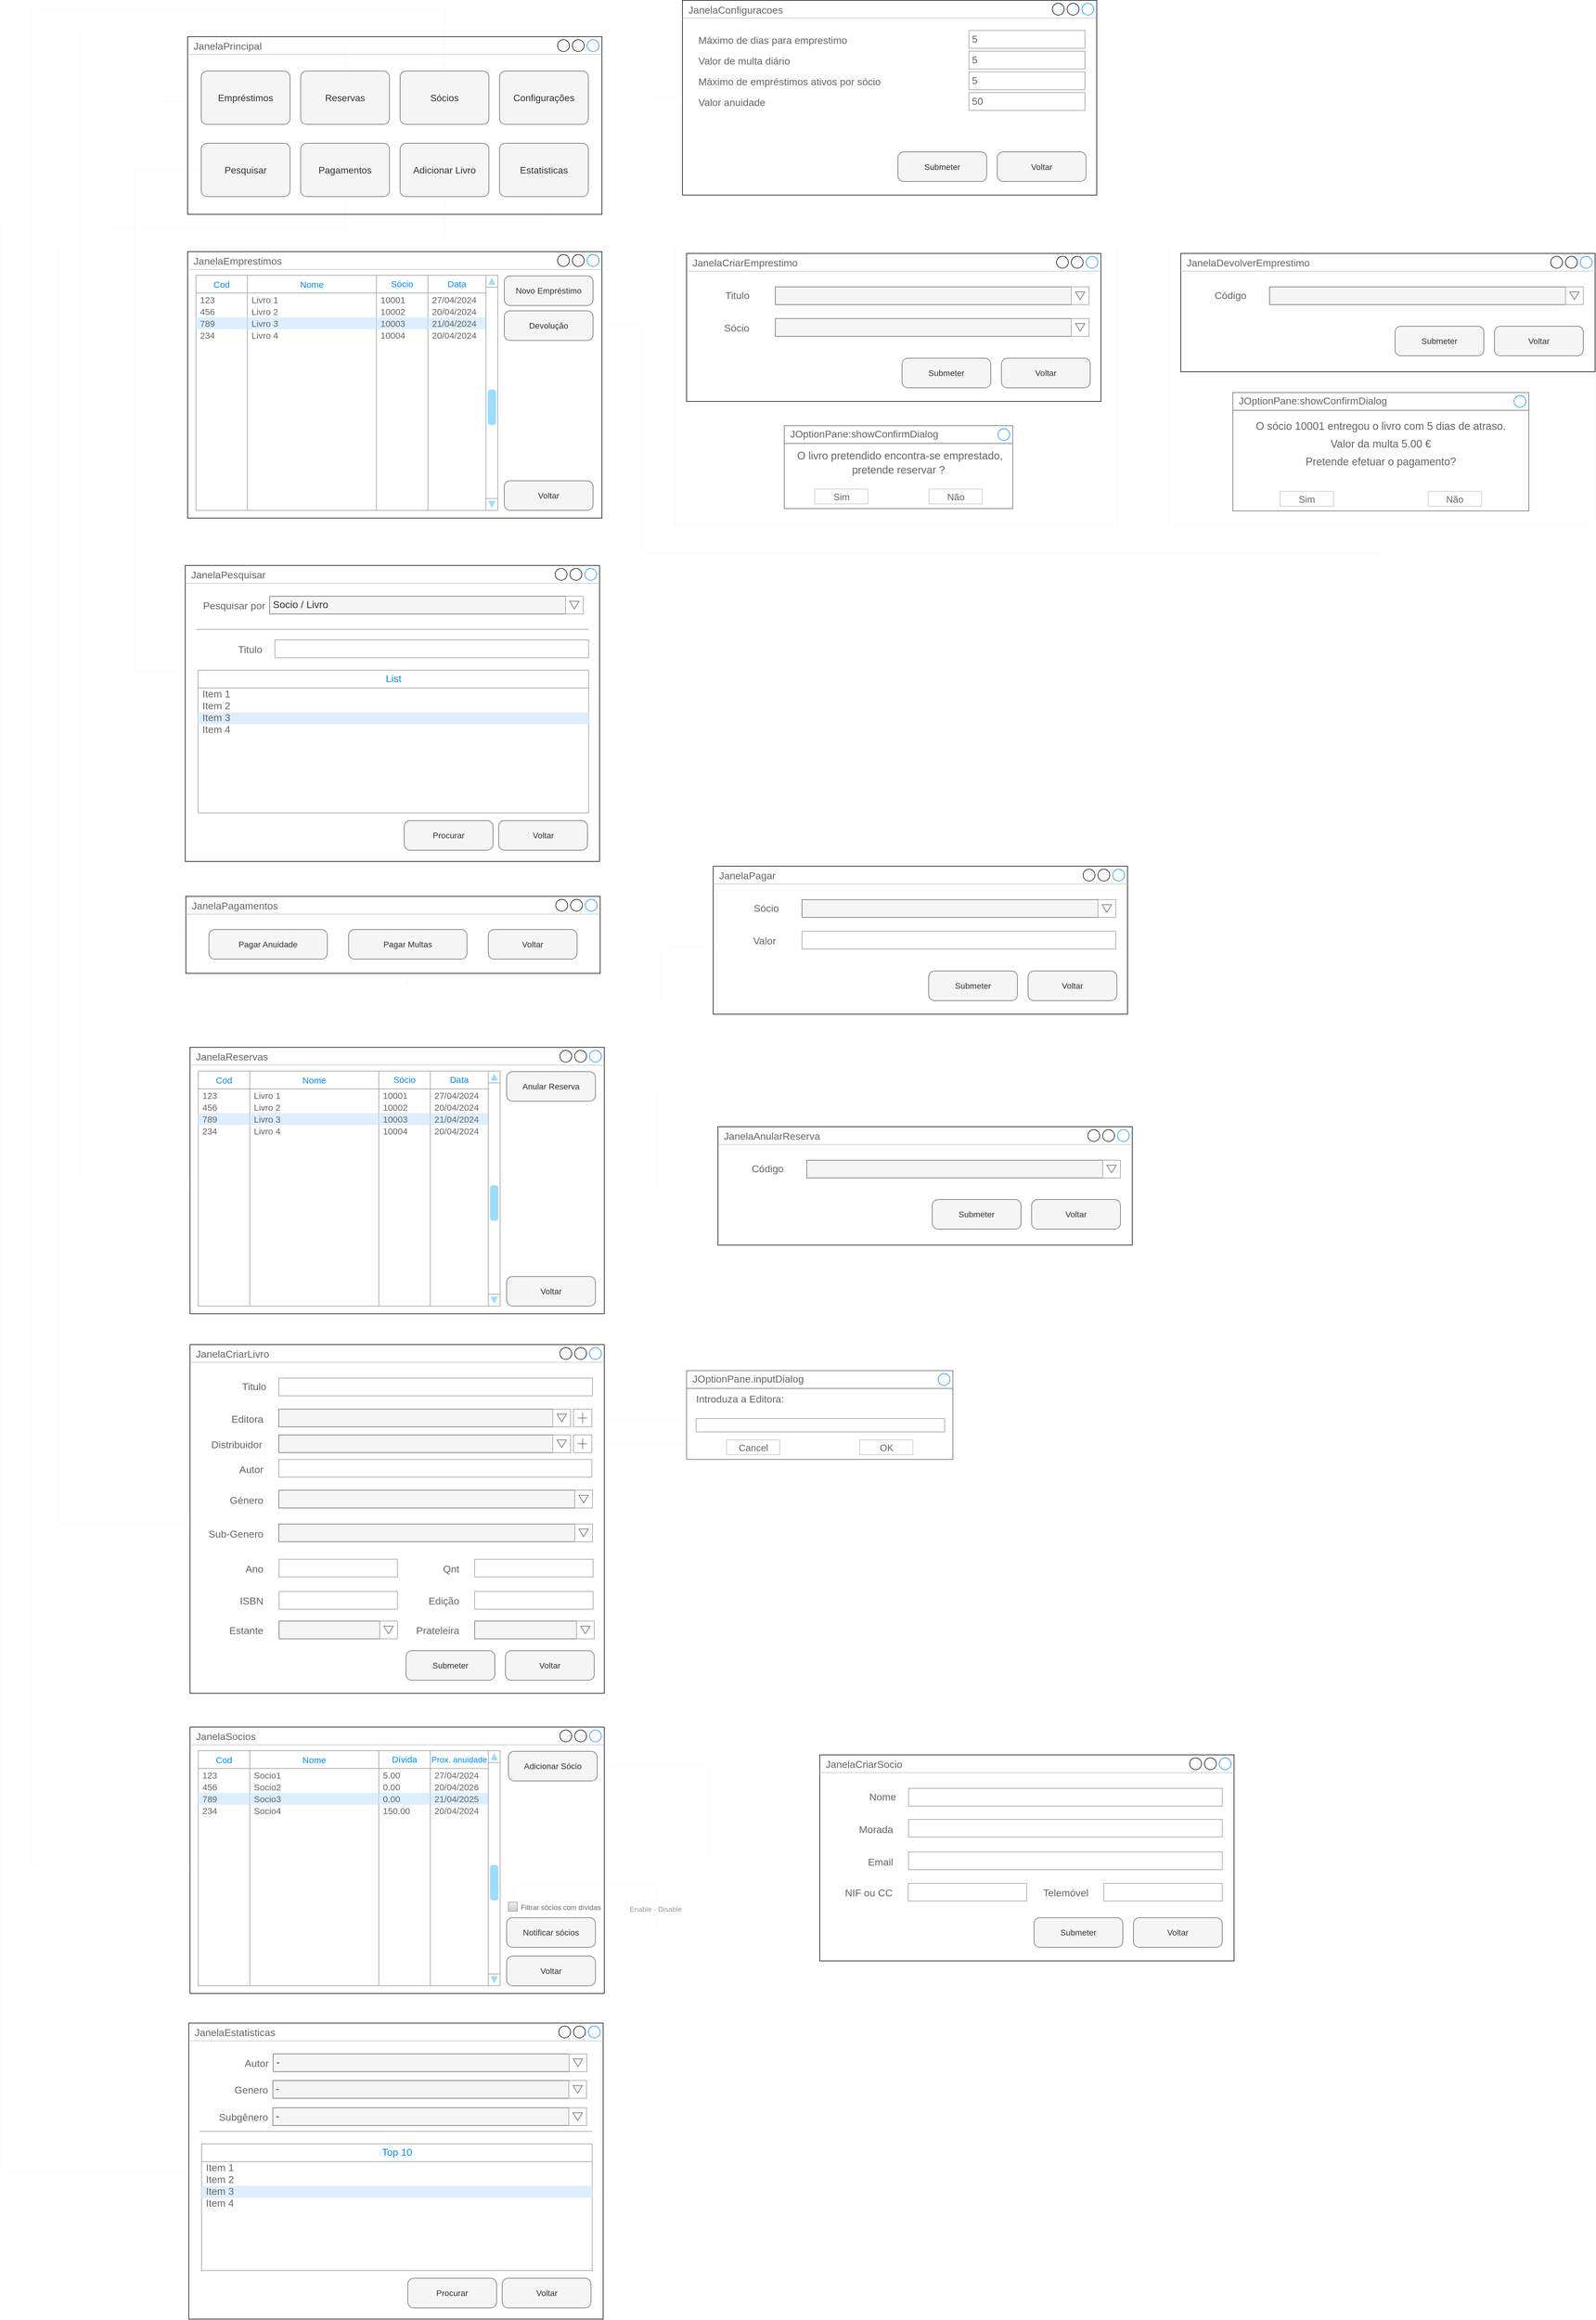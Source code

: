 <mxfile version="20.5.3" type="embed"><diagram id="23iRSUPoRavnBvh4doch" name="Page-1"><mxGraphModel dx="2776" dy="-3118" grid="0" gridSize="10" guides="1" tooltips="1" connect="1" arrows="1" fold="1" page="0" pageScale="1" pageWidth="827" pageHeight="1169" math="0" shadow="0"><root><mxCell id="0"/><mxCell id="1" parent="0"/><mxCell id="PDVYzoY3RleATE-HyURN-299" value="" style="rounded=0;whiteSpace=wrap;html=1;fillColor=none;dashed=1;strokeColor=#999999;align=center;verticalAlign=middle;fontFamily=Helvetica;fontSize=12;fontColor=default;labelBackgroundColor=default;strokeWidth=0;" parent="1" vertex="1"><mxGeometry x="120" y="4680" width="747" height="480" as="geometry"/></mxCell><mxCell id="PDVYzoY3RleATE-HyURN-58" value="" style="group" parent="1" connectable="0" vertex="1"><mxGeometry x="-703" y="4334" width="700" height="300" as="geometry"/></mxCell><mxCell id="PDVYzoY3RleATE-HyURN-44" value="JanelaPrincipal" style="strokeWidth=1;shadow=0;dashed=0;align=center;html=1;shape=mxgraph.mockup.containers.window;align=left;verticalAlign=top;spacingLeft=8;strokeColor2=#008cff;strokeColor3=#c4c4c4;fontColor=#666666;mainText=;fontSize=17;labelBackgroundColor=none;whiteSpace=wrap;" parent="PDVYzoY3RleATE-HyURN-58" vertex="1"><mxGeometry width="700" height="300" as="geometry"/></mxCell><mxCell id="PDVYzoY3RleATE-HyURN-45" value="Configurações" style="strokeWidth=1;shadow=0;dashed=0;align=center;html=1;shape=mxgraph.mockup.buttons.button;mainText=;buttonStyle=round;fontSize=16;fontStyle=0;whiteSpace=wrap;fillColor=#f5f5f5;fontColor=#333333;strokeColor=#666666;" parent="PDVYzoY3RleATE-HyURN-58" vertex="1"><mxGeometry x="527" y="58" width="150" height="90" as="geometry"/></mxCell><mxCell id="PDVYzoY3RleATE-HyURN-48" value="Sócios" style="strokeWidth=1;shadow=0;dashed=0;align=center;html=1;shape=mxgraph.mockup.buttons.button;mainText=;buttonStyle=round;fontSize=16;fontStyle=0;whiteSpace=wrap;fillColor=#f5f5f5;fontColor=#333333;strokeColor=#666666;" parent="PDVYzoY3RleATE-HyURN-58" vertex="1"><mxGeometry x="359" y="58" width="150" height="90" as="geometry"/></mxCell><mxCell id="PDVYzoY3RleATE-HyURN-52" value="Reservas" style="strokeWidth=1;shadow=0;dashed=0;align=center;html=1;shape=mxgraph.mockup.buttons.button;mainText=;buttonStyle=round;fontSize=16;fontStyle=0;whiteSpace=wrap;fillColor=#f5f5f5;fontColor=#333333;strokeColor=#666666;" parent="PDVYzoY3RleATE-HyURN-58" vertex="1"><mxGeometry x="191" y="58" width="150" height="90" as="geometry"/></mxCell><mxCell id="PDVYzoY3RleATE-HyURN-50" value="Empréstimos" style="strokeWidth=1;shadow=0;dashed=0;align=center;html=1;shape=mxgraph.mockup.buttons.button;mainText=;buttonStyle=round;fontSize=16;fontStyle=0;whiteSpace=wrap;fillColor=#f5f5f5;fontColor=#333333;strokeColor=#666666;" parent="PDVYzoY3RleATE-HyURN-58" vertex="1"><mxGeometry x="23" y="58" width="150" height="90" as="geometry"/></mxCell><mxCell id="PDVYzoY3RleATE-HyURN-46" value="Estatisticas" style="strokeWidth=1;shadow=0;dashed=0;align=center;html=1;shape=mxgraph.mockup.buttons.button;mainText=;buttonStyle=round;fontSize=16;fontStyle=0;whiteSpace=wrap;fillColor=#f5f5f5;fontColor=#333333;strokeColor=#666666;" parent="PDVYzoY3RleATE-HyURN-58" vertex="1"><mxGeometry x="527" y="180" width="150" height="90" as="geometry"/></mxCell><mxCell id="PDVYzoY3RleATE-HyURN-47" value="Adicionar Livro" style="strokeWidth=1;shadow=0;dashed=0;align=center;html=1;shape=mxgraph.mockup.buttons.button;mainText=;buttonStyle=round;fontSize=16;fontStyle=0;whiteSpace=wrap;fillColor=#f5f5f5;fontColor=#333333;strokeColor=#666666;" parent="PDVYzoY3RleATE-HyURN-58" vertex="1"><mxGeometry x="359" y="180" width="150" height="90" as="geometry"/></mxCell><mxCell id="PDVYzoY3RleATE-HyURN-49" value="Pesquisar" style="strokeWidth=1;shadow=0;dashed=0;align=center;html=1;shape=mxgraph.mockup.buttons.button;mainText=;buttonStyle=round;fontSize=16;fontStyle=0;whiteSpace=wrap;fillColor=#f5f5f5;fontColor=#333333;strokeColor=#666666;" parent="PDVYzoY3RleATE-HyURN-58" vertex="1"><mxGeometry x="23" y="180" width="150" height="90" as="geometry"/></mxCell><mxCell id="PDVYzoY3RleATE-HyURN-51" value="Pagamentos" style="strokeWidth=1;shadow=0;dashed=0;align=center;html=1;shape=mxgraph.mockup.buttons.button;mainText=;buttonStyle=round;fontSize=16;fontStyle=0;whiteSpace=wrap;fillColor=#f5f5f5;fontColor=#333333;strokeColor=#666666;" parent="PDVYzoY3RleATE-HyURN-58" vertex="1"><mxGeometry x="191" y="180" width="150" height="90" as="geometry"/></mxCell><mxCell id="PDVYzoY3RleATE-HyURN-68" value="" style="group;absoluteArcSize=0;" parent="1" connectable="0" vertex="1"><mxGeometry x="-703" y="4697" width="700" height="450" as="geometry"/></mxCell><mxCell id="PDVYzoY3RleATE-HyURN-69" value="JanelaEmprestimos" style="strokeWidth=1;shadow=0;dashed=0;align=center;html=1;shape=mxgraph.mockup.containers.window;align=left;verticalAlign=top;spacingLeft=8;strokeColor2=#008cff;strokeColor3=#c4c4c4;fontColor=#666666;mainText=;fontSize=17;labelBackgroundColor=none;whiteSpace=wrap;" parent="PDVYzoY3RleATE-HyURN-68" vertex="1"><mxGeometry width="700" height="450" as="geometry"/></mxCell><mxCell id="PDVYzoY3RleATE-HyURN-90" value="Voltar" style="strokeWidth=1;shadow=0;dashed=0;align=center;html=1;shape=mxgraph.mockup.buttons.button;mainText=;buttonStyle=round;fontSize=14;fontStyle=0;whiteSpace=wrap;fillColor=#f5f5f5;fontColor=#333333;strokeColor=#666666;" parent="PDVYzoY3RleATE-HyURN-68" vertex="1"><mxGeometry x="535" y="387" width="150" height="50" as="geometry"/></mxCell><mxCell id="PDVYzoY3RleATE-HyURN-97" value="Novo Empréstimo" style="strokeWidth=1;shadow=0;dashed=0;align=center;html=1;shape=mxgraph.mockup.buttons.button;mainText=;buttonStyle=round;fontSize=14;fontStyle=0;whiteSpace=wrap;fillColor=#f5f5f5;fontColor=#333333;strokeColor=#666666;" parent="PDVYzoY3RleATE-HyURN-68" vertex="1"><mxGeometry x="535" y="41" width="150" height="50" as="geometry"/></mxCell><mxCell id="PDVYzoY3RleATE-HyURN-98" value="Devolução" style="strokeWidth=1;shadow=0;dashed=0;align=center;html=1;shape=mxgraph.mockup.buttons.button;mainText=;buttonStyle=round;fontSize=14;fontStyle=0;whiteSpace=wrap;fillColor=#f5f5f5;fontColor=#333333;strokeColor=#666666;" parent="PDVYzoY3RleATE-HyURN-68" vertex="1"><mxGeometry x="535" y="100" width="150" height="50" as="geometry"/></mxCell><mxCell id="PDVYzoY3RleATE-HyURN-131" value="" style="group" parent="PDVYzoY3RleATE-HyURN-68" connectable="0" vertex="1"><mxGeometry x="14" y="41" width="510" height="396" as="geometry"/></mxCell><mxCell id="PDVYzoY3RleATE-HyURN-99" value="" style="strokeWidth=1;shadow=0;dashed=0;align=center;html=1;shape=mxgraph.mockup.forms.rrect;rSize=0;strokeColor=#999999;fillColor=#ffffff;fontSize=12;" parent="PDVYzoY3RleATE-HyURN-131" vertex="1"><mxGeometry width="87" height="396" as="geometry"/></mxCell><mxCell id="PDVYzoY3RleATE-HyURN-100" value="Cod" style="strokeWidth=1;shadow=0;dashed=0;align=center;html=1;shape=mxgraph.mockup.forms.rrect;rSize=0;strokeColor=#999999;fontColor=#008cff;fontSize=15;fillColor=#ffffff;resizeWidth=1;whiteSpace=wrap;" parent="PDVYzoY3RleATE-HyURN-99" vertex="1"><mxGeometry width="87" height="30" relative="1" as="geometry"><mxPoint y="-1" as="offset"/></mxGeometry></mxCell><mxCell id="PDVYzoY3RleATE-HyURN-101" value="123" style="strokeWidth=1;shadow=0;dashed=0;align=center;html=1;shape=mxgraph.mockup.forms.anchor;fontSize=15;fontColor=#666666;align=left;spacingLeft=5;resizeWidth=1;whiteSpace=wrap;" parent="PDVYzoY3RleATE-HyURN-99" vertex="1"><mxGeometry width="87" height="20" relative="1" as="geometry"><mxPoint y="30" as="offset"/></mxGeometry></mxCell><mxCell id="PDVYzoY3RleATE-HyURN-102" value="456" style="strokeWidth=1;shadow=0;dashed=0;align=center;html=1;shape=mxgraph.mockup.forms.anchor;fontSize=15;fontColor=#666666;align=left;spacingLeft=5;resizeWidth=1;whiteSpace=wrap;" parent="PDVYzoY3RleATE-HyURN-99" vertex="1"><mxGeometry width="87" height="20" relative="1" as="geometry"><mxPoint y="50" as="offset"/></mxGeometry></mxCell><mxCell id="PDVYzoY3RleATE-HyURN-103" value="789" style="strokeWidth=1;shadow=0;dashed=0;align=center;html=1;shape=mxgraph.mockup.forms.rrect;rSize=0;fontSize=15;fontColor=#666666;align=left;spacingLeft=5;fillColor=#ddeeff;strokeColor=none;resizeWidth=1;whiteSpace=wrap;" parent="PDVYzoY3RleATE-HyURN-99" vertex="1"><mxGeometry width="87" height="20" relative="1" as="geometry"><mxPoint y="70" as="offset"/></mxGeometry></mxCell><mxCell id="PDVYzoY3RleATE-HyURN-104" value="234" style="strokeWidth=1;shadow=0;dashed=0;align=center;html=1;shape=mxgraph.mockup.forms.anchor;fontSize=15;fontColor=#666666;align=left;spacingLeft=5;resizeWidth=1;whiteSpace=wrap;" parent="PDVYzoY3RleATE-HyURN-99" vertex="1"><mxGeometry width="87" height="20" relative="1" as="geometry"><mxPoint y="90" as="offset"/></mxGeometry></mxCell><mxCell id="PDVYzoY3RleATE-HyURN-111" value="" style="strokeWidth=1;shadow=0;dashed=0;align=center;shape=mxgraph.mockup.forms.rrect;rSize=0;strokeColor=#999999;fillColor=#ffffff;fontSize=11;html=1;" parent="PDVYzoY3RleATE-HyURN-131" vertex="1"><mxGeometry x="87" width="218" height="396" as="geometry"/></mxCell><mxCell id="PDVYzoY3RleATE-HyURN-112" value="Nome" style="strokeWidth=1;shadow=0;dashed=0;align=center;html=1;shape=mxgraph.mockup.forms.rrect;rSize=0;strokeColor=#999999;fontColor=#008cff;fontSize=15;fillColor=#ffffff;resizeWidth=1;whiteSpace=wrap;" parent="PDVYzoY3RleATE-HyURN-111" vertex="1"><mxGeometry width="218" height="30" relative="1" as="geometry"><mxPoint y="-1" as="offset"/></mxGeometry></mxCell><mxCell id="PDVYzoY3RleATE-HyURN-113" value="Livro 1" style="strokeWidth=1;shadow=0;dashed=0;align=center;html=1;shape=mxgraph.mockup.forms.anchor;fontSize=15;fontColor=#666666;align=left;spacingLeft=5;resizeWidth=1;whiteSpace=wrap;" parent="PDVYzoY3RleATE-HyURN-111" vertex="1"><mxGeometry width="218" height="20" relative="1" as="geometry"><mxPoint y="30" as="offset"/></mxGeometry></mxCell><mxCell id="PDVYzoY3RleATE-HyURN-114" value="Livro 2" style="strokeWidth=1;shadow=0;dashed=0;align=center;html=1;shape=mxgraph.mockup.forms.anchor;fontSize=15;fontColor=#666666;align=left;spacingLeft=5;resizeWidth=1;whiteSpace=wrap;" parent="PDVYzoY3RleATE-HyURN-111" vertex="1"><mxGeometry width="218" height="20" relative="1" as="geometry"><mxPoint y="50" as="offset"/></mxGeometry></mxCell><mxCell id="PDVYzoY3RleATE-HyURN-115" value="Livro 3" style="strokeWidth=1;shadow=0;dashed=0;align=center;html=1;shape=mxgraph.mockup.forms.rrect;rSize=0;fontSize=15;fontColor=#666666;align=left;spacingLeft=5;fillColor=#ddeeff;strokeColor=none;resizeWidth=1;whiteSpace=wrap;" parent="PDVYzoY3RleATE-HyURN-111" vertex="1"><mxGeometry width="218" height="20" relative="1" as="geometry"><mxPoint y="70" as="offset"/></mxGeometry></mxCell><mxCell id="PDVYzoY3RleATE-HyURN-116" value="Livro 4" style="strokeWidth=1;shadow=0;dashed=0;align=center;html=1;shape=mxgraph.mockup.forms.anchor;fontSize=15;fontColor=#666666;align=left;spacingLeft=5;resizeWidth=1;whiteSpace=wrap;" parent="PDVYzoY3RleATE-HyURN-111" vertex="1"><mxGeometry width="218" height="20" relative="1" as="geometry"><mxPoint y="90" as="offset"/></mxGeometry></mxCell><mxCell id="PDVYzoY3RleATE-HyURN-117" value="" style="strokeWidth=1;shadow=0;dashed=0;align=center;html=1;shape=mxgraph.mockup.forms.rrect;rSize=0;strokeColor=#999999;fillColor=#ffffff;fontSize=12;" parent="PDVYzoY3RleATE-HyURN-131" vertex="1"><mxGeometry x="305" width="87" height="396" as="geometry"/></mxCell><mxCell id="PDVYzoY3RleATE-HyURN-118" value="&lt;font style=&quot;font-size: 15px;&quot;&gt;Sócio&lt;/font&gt;" style="strokeWidth=1;shadow=0;dashed=0;align=center;html=1;shape=mxgraph.mockup.forms.rrect;rSize=0;strokeColor=#999999;fontColor=#008cff;fontSize=17;fillColor=#ffffff;resizeWidth=1;whiteSpace=wrap;" parent="PDVYzoY3RleATE-HyURN-117" vertex="1"><mxGeometry width="87" height="30" relative="1" as="geometry"><mxPoint y="-1" as="offset"/></mxGeometry></mxCell><mxCell id="PDVYzoY3RleATE-HyURN-119" value="10001" style="strokeWidth=1;shadow=0;dashed=0;align=center;html=1;shape=mxgraph.mockup.forms.anchor;fontSize=15;fontColor=#666666;align=left;spacingLeft=5;resizeWidth=1;whiteSpace=wrap;" parent="PDVYzoY3RleATE-HyURN-117" vertex="1"><mxGeometry width="87" height="20" relative="1" as="geometry"><mxPoint y="30" as="offset"/></mxGeometry></mxCell><mxCell id="PDVYzoY3RleATE-HyURN-120" value="10002" style="strokeWidth=1;shadow=0;dashed=0;align=center;html=1;shape=mxgraph.mockup.forms.anchor;fontSize=15;fontColor=#666666;align=left;spacingLeft=5;resizeWidth=1;whiteSpace=wrap;" parent="PDVYzoY3RleATE-HyURN-117" vertex="1"><mxGeometry width="87" height="20" relative="1" as="geometry"><mxPoint y="50" as="offset"/></mxGeometry></mxCell><mxCell id="PDVYzoY3RleATE-HyURN-121" value="10003" style="strokeWidth=1;shadow=0;dashed=0;align=center;html=1;shape=mxgraph.mockup.forms.rrect;rSize=0;fontSize=15;fontColor=#666666;align=left;spacingLeft=5;fillColor=#ddeeff;strokeColor=none;resizeWidth=1;whiteSpace=wrap;" parent="PDVYzoY3RleATE-HyURN-117" vertex="1"><mxGeometry width="87" height="20" relative="1" as="geometry"><mxPoint y="70" as="offset"/></mxGeometry></mxCell><mxCell id="PDVYzoY3RleATE-HyURN-122" value="10004" style="strokeWidth=1;shadow=0;dashed=0;align=center;html=1;shape=mxgraph.mockup.forms.anchor;fontSize=15;fontColor=#666666;align=left;spacingLeft=5;resizeWidth=1;whiteSpace=wrap;" parent="PDVYzoY3RleATE-HyURN-117" vertex="1"><mxGeometry width="87" height="20" relative="1" as="geometry"><mxPoint y="90" as="offset"/></mxGeometry></mxCell><mxCell id="PDVYzoY3RleATE-HyURN-123" value="" style="strokeWidth=1;shadow=0;dashed=0;align=center;html=1;shape=mxgraph.mockup.forms.rrect;rSize=0;strokeColor=#999999;fillColor=#ffffff;fontSize=12;" parent="PDVYzoY3RleATE-HyURN-131" vertex="1"><mxGeometry x="392" width="98" height="396" as="geometry"/></mxCell><mxCell id="PDVYzoY3RleATE-HyURN-124" value="&lt;font style=&quot;font-size: 15px;&quot;&gt;Data&lt;/font&gt;" style="strokeWidth=1;shadow=0;dashed=0;align=center;html=1;shape=mxgraph.mockup.forms.rrect;rSize=0;strokeColor=#999999;fontColor=#008cff;fontSize=17;fillColor=#ffffff;resizeWidth=1;whiteSpace=wrap;" parent="PDVYzoY3RleATE-HyURN-123" vertex="1"><mxGeometry width="98.0" height="30" relative="1" as="geometry"><mxPoint y="-1" as="offset"/></mxGeometry></mxCell><mxCell id="PDVYzoY3RleATE-HyURN-125" value="27/04/2024" style="strokeWidth=1;shadow=0;dashed=0;align=center;html=1;shape=mxgraph.mockup.forms.anchor;fontSize=15;fontColor=#666666;align=left;spacingLeft=5;resizeWidth=1;whiteSpace=wrap;" parent="PDVYzoY3RleATE-HyURN-123" vertex="1"><mxGeometry width="98.0" height="20" relative="1" as="geometry"><mxPoint y="30" as="offset"/></mxGeometry></mxCell><mxCell id="PDVYzoY3RleATE-HyURN-126" value="20/04/2024" style="strokeWidth=1;shadow=0;dashed=0;align=center;html=1;shape=mxgraph.mockup.forms.anchor;fontSize=15;fontColor=#666666;align=left;spacingLeft=5;resizeWidth=1;whiteSpace=wrap;" parent="PDVYzoY3RleATE-HyURN-123" vertex="1"><mxGeometry width="98.0" height="20" relative="1" as="geometry"><mxPoint y="50" as="offset"/></mxGeometry></mxCell><mxCell id="PDVYzoY3RleATE-HyURN-127" value="21/04/2024" style="strokeWidth=1;shadow=0;dashed=0;align=center;html=1;shape=mxgraph.mockup.forms.rrect;rSize=0;fontSize=15;fontColor=#666666;align=left;spacingLeft=5;fillColor=#ddeeff;strokeColor=none;resizeWidth=1;whiteSpace=wrap;" parent="PDVYzoY3RleATE-HyURN-123" vertex="1"><mxGeometry width="98.0" height="20" relative="1" as="geometry"><mxPoint y="70" as="offset"/></mxGeometry></mxCell><mxCell id="PDVYzoY3RleATE-HyURN-128" value="20/04/2024" style="strokeWidth=1;shadow=0;dashed=0;align=center;html=1;shape=mxgraph.mockup.forms.anchor;fontSize=15;fontColor=#666666;align=left;spacingLeft=5;resizeWidth=1;whiteSpace=wrap;" parent="PDVYzoY3RleATE-HyURN-123" vertex="1"><mxGeometry width="98.0" height="20" relative="1" as="geometry"><mxPoint y="90" as="offset"/></mxGeometry></mxCell><mxCell id="PDVYzoY3RleATE-HyURN-186" value="" style="verticalLabelPosition=bottom;shadow=0;dashed=0;align=center;html=1;verticalAlign=top;strokeWidth=1;shape=mxgraph.mockup.navigation.scrollBar;strokeColor=#999999;barPos=41.751;fillColor2=#99ddff;strokeColor2=none;direction=north;" parent="PDVYzoY3RleATE-HyURN-131" vertex="1"><mxGeometry x="490" y="-1" width="20" height="397" as="geometry"/></mxCell><mxCell id="PDVYzoY3RleATE-HyURN-165" style="rounded=0;orthogonalLoop=1;jettySize=auto;html=1;entryX=0;entryY=0.557;entryDx=0;entryDy=0;entryPerimeter=0;edgeStyle=orthogonalEdgeStyle;strokeColor=#999999;align=center;verticalAlign=middle;fontFamily=Helvetica;fontSize=12;fontColor=default;labelBackgroundColor=default;endArrow=none;endFill=0;dashed=1;fillColor=none;strokeWidth=0;" parent="1" source="PDVYzoY3RleATE-HyURN-134" target="PDVYzoY3RleATE-HyURN-49" edge="1"><mxGeometry relative="1" as="geometry"><Array as="points"><mxPoint x="-794" y="5407"/><mxPoint x="-794" y="4559"/><mxPoint x="-680" y="4559"/></Array></mxGeometry></mxCell><mxCell id="PDVYzoY3RleATE-HyURN-168" style="edgeStyle=orthogonalEdgeStyle;rounded=0;orthogonalLoop=1;jettySize=auto;html=1;entryX=0;entryY=0.513;entryDx=0;entryDy=0;entryPerimeter=0;dashed=1;strokeColor=#999999;align=center;verticalAlign=middle;fontFamily=Helvetica;fontSize=12;fontColor=default;labelBackgroundColor=default;endArrow=none;endFill=0;fillColor=none;strokeWidth=0;" parent="1" source="PDVYzoY3RleATE-HyURN-50" target="PDVYzoY3RleATE-HyURN-69" edge="1"><mxGeometry relative="1" as="geometry"><Array as="points"><mxPoint x="-752" y="4443"/><mxPoint x="-752" y="4928"/></Array></mxGeometry></mxCell><mxCell id="PDVYzoY3RleATE-HyURN-258" value="&lt;h1 style=&quot;color: var(--uv-styles-color-text-emphasis); font-family: &amp;quot;Google Sans&amp;quot;, arial, sans-serif; font-size: 18px; margin: 0px; padding: 0px; line-height: 24px; flex: 1 1 auto; overflow: hidden; text-overflow: ellipsis; display: -webkit-box; -webkit-box-orient: vertical; -webkit-line-clamp: 2;&quot; class=&quot;indIKd GW0XC cS4Vcb-pGL6qe-fwJd0c&quot;&gt;&lt;span style=&quot;font-weight: normal;&quot;&gt;&amp;nbsp;O livro pretendido encontra-se emprestado, pretende reservar ?&lt;/span&gt;&lt;/h1&gt;" style="strokeWidth=1;shadow=0;dashed=0;align=center;html=1;shape=mxgraph.mockup.containers.rrect;rSize=0;strokeColor=#666666;fontColor=#666666;fontSize=17;verticalAlign=top;whiteSpace=wrap;fillColor=#ffffff;spacingTop=32;" parent="1" vertex="1"><mxGeometry x="305" y="4991" width="386" height="140" as="geometry"/></mxCell><mxCell id="PDVYzoY3RleATE-HyURN-259" value="JOptionPane:showConfirmDialog" style="strokeWidth=1;shadow=0;dashed=0;align=center;html=1;shape=mxgraph.mockup.containers.rrect;rSize=0;fontSize=17;fontColor=#666666;strokeColor=#666666;align=left;spacingLeft=8;fillColor=none;resizeWidth=1;whiteSpace=wrap;" parent="PDVYzoY3RleATE-HyURN-258" vertex="1"><mxGeometry width="386" height="30" relative="1" as="geometry"/></mxCell><mxCell id="PDVYzoY3RleATE-HyURN-260" value="" style="shape=ellipse;strokeColor=#008cff;resizable=0;fillColor=none;html=1;" parent="PDVYzoY3RleATE-HyURN-259" vertex="1"><mxGeometry x="1" y="0.5" width="20" height="20" relative="1" as="geometry"><mxPoint x="-25" y="-10" as="offset"/></mxGeometry></mxCell><mxCell id="PDVYzoY3RleATE-HyURN-261" value="Sim" style="strokeWidth=1;shadow=0;dashed=0;align=center;html=1;shape=mxgraph.mockup.containers.rrect;rSize=0;fontSize=16;fontColor=#666666;strokeColor=#c4c4c4;whiteSpace=wrap;fillColor=none;" parent="PDVYzoY3RleATE-HyURN-258" vertex="1"><mxGeometry x="0.25" y="1" width="90" height="25" relative="1" as="geometry"><mxPoint x="-45" y="-33" as="offset"/></mxGeometry></mxCell><mxCell id="PDVYzoY3RleATE-HyURN-262" value="Não" style="strokeWidth=1;shadow=0;dashed=0;align=center;html=1;shape=mxgraph.mockup.containers.rrect;rSize=0;fontSize=16;fontColor=#666666;strokeColor=#c4c4c4;whiteSpace=wrap;fillColor=none;" parent="PDVYzoY3RleATE-HyURN-258" vertex="1"><mxGeometry x="0.75" y="1" width="90" height="25" relative="1" as="geometry"><mxPoint x="-45" y="-33" as="offset"/></mxGeometry></mxCell><mxCell id="PDVYzoY3RleATE-HyURN-298" value="" style="group" parent="1" connectable="0" vertex="1"><mxGeometry x="140" y="4700" width="700" height="250" as="geometry"/></mxCell><mxCell id="PDVYzoY3RleATE-HyURN-264" value="JanelaCriarEmprestimo" style="strokeWidth=1;shadow=0;dashed=0;align=center;html=1;shape=mxgraph.mockup.containers.window;align=left;verticalAlign=top;spacingLeft=8;strokeColor2=#008cff;strokeColor3=#c4c4c4;fontColor=#666666;mainText=;fontSize=17;labelBackgroundColor=none;whiteSpace=wrap;" parent="PDVYzoY3RleATE-HyURN-298" vertex="1"><mxGeometry width="700" height="250" as="geometry"/></mxCell><mxCell id="PDVYzoY3RleATE-HyURN-267" value="Voltar" style="strokeWidth=1;shadow=0;dashed=0;align=center;html=1;shape=mxgraph.mockup.buttons.button;mainText=;buttonStyle=round;fontSize=14;fontStyle=0;whiteSpace=wrap;fillColor=#f5f5f5;fontColor=#333333;strokeColor=#666666;" parent="PDVYzoY3RleATE-HyURN-298" vertex="1"><mxGeometry x="532" y="177" width="150" height="50" as="geometry"/></mxCell><mxCell id="PDVYzoY3RleATE-HyURN-268" value="Submeter" style="strokeWidth=1;shadow=0;dashed=0;align=center;html=1;shape=mxgraph.mockup.buttons.button;mainText=;buttonStyle=round;fontSize=14;fontStyle=0;whiteSpace=wrap;fillColor=#f5f5f5;fontColor=#333333;strokeColor=#666666;" parent="PDVYzoY3RleATE-HyURN-298" vertex="1"><mxGeometry x="364" y="177" width="150" height="50" as="geometry"/></mxCell><mxCell id="PDVYzoY3RleATE-HyURN-275" value="&lt;span style=&quot;color: rgb(102, 102, 102); font-family: Helvetica; font-size: 17px; font-style: normal; font-variant-ligatures: normal; font-variant-caps: normal; font-weight: 400; letter-spacing: normal; orphans: 2; text-indent: 0px; text-transform: none; widows: 2; word-spacing: 0px; -webkit-text-stroke-width: 0px; white-space: normal; background-color: rgb(255, 255, 255); text-decoration-thickness: initial; text-decoration-style: initial; text-decoration-color: initial; float: none; display: inline !important;&quot;&gt;Titulo&amp;nbsp;&lt;/span&gt;" style="text;whiteSpace=wrap;html=1;align=right;" parent="PDVYzoY3RleATE-HyURN-298" vertex="1"><mxGeometry x="25" y="55" width="88" height="30" as="geometry"/></mxCell><mxCell id="PDVYzoY3RleATE-HyURN-276" value="&lt;span style=&quot;color: rgb(102, 102, 102); font-family: Helvetica; font-size: 17px; font-style: normal; font-variant-ligatures: normal; font-variant-caps: normal; font-weight: 400; letter-spacing: normal; orphans: 2; text-indent: 0px; text-transform: none; widows: 2; word-spacing: 0px; -webkit-text-stroke-width: 0px; white-space: normal; background-color: rgb(255, 255, 255); text-decoration-thickness: initial; text-decoration-style: initial; text-decoration-color: initial; float: none; display: inline !important;&quot;&gt;Sócio&lt;/span&gt;" style="text;whiteSpace=wrap;html=1;align=right;" parent="PDVYzoY3RleATE-HyURN-298" vertex="1"><mxGeometry x="30" y="110" width="78" height="30" as="geometry"/></mxCell><mxCell id="PDVYzoY3RleATE-HyURN-286" value="" style="group;fillColor=#f5f5f5;fontColor=#333333;strokeColor=#666666;" parent="PDVYzoY3RleATE-HyURN-298" connectable="0" vertex="1"><mxGeometry x="150" y="56.5" width="530" height="30" as="geometry"/></mxCell><mxCell id="PDVYzoY3RleATE-HyURN-287" value="" style="strokeWidth=1;shadow=0;dashed=0;align=center;html=1;shape=mxgraph.mockup.forms.pwField;strokeColor=#666666;mainText=;align=left;fontColor=#333333;fontSize=17;spacingLeft=3;fillColor=#f5f5f5;" parent="PDVYzoY3RleATE-HyURN-286" vertex="1"><mxGeometry width="530" height="30" as="geometry"/></mxCell><mxCell id="PDVYzoY3RleATE-HyURN-288" value="" style="group" parent="PDVYzoY3RleATE-HyURN-286" connectable="0" vertex="1"><mxGeometry x="500" width="30" height="30" as="geometry"/></mxCell><mxCell id="PDVYzoY3RleATE-HyURN-289" value="" style="whiteSpace=wrap;html=1;aspect=fixed;shadow=0;dashed=0;strokeColor=#999999;strokeWidth=1;align=left;verticalAlign=middle;spacingLeft=3;fontFamily=Helvetica;fontSize=17;fontColor=#666666;fillColor=default;" parent="PDVYzoY3RleATE-HyURN-288" vertex="1"><mxGeometry width="30" height="30" as="geometry"/></mxCell><mxCell id="PDVYzoY3RleATE-HyURN-290" value="" style="triangle;whiteSpace=wrap;html=1;rotation=90;shadow=0;dashed=0;strokeColor=#666666;strokeWidth=1;align=left;verticalAlign=middle;spacingLeft=3;fontFamily=Helvetica;fontSize=17;fontColor=#333333;fillColor=#f5f5f5;" parent="PDVYzoY3RleATE-HyURN-288" vertex="1"><mxGeometry x="8.5" y="7" width="13" height="16" as="geometry"/></mxCell><mxCell id="PDVYzoY3RleATE-HyURN-291" value="" style="group" parent="PDVYzoY3RleATE-HyURN-298" connectable="0" vertex="1"><mxGeometry x="150" y="110" width="530" height="30" as="geometry"/></mxCell><mxCell id="PDVYzoY3RleATE-HyURN-292" value="" style="strokeWidth=1;shadow=0;dashed=0;align=center;html=1;shape=mxgraph.mockup.forms.pwField;strokeColor=#666666;mainText=;align=left;fontColor=#333333;fontSize=17;spacingLeft=3;fillColor=#f5f5f5;" parent="PDVYzoY3RleATE-HyURN-291" vertex="1"><mxGeometry width="530" height="30" as="geometry"/></mxCell><mxCell id="PDVYzoY3RleATE-HyURN-293" value="" style="group" parent="PDVYzoY3RleATE-HyURN-291" connectable="0" vertex="1"><mxGeometry x="500" width="30" height="30" as="geometry"/></mxCell><mxCell id="PDVYzoY3RleATE-HyURN-294" value="" style="whiteSpace=wrap;html=1;aspect=fixed;shadow=0;dashed=0;strokeColor=#999999;strokeWidth=1;align=left;verticalAlign=middle;spacingLeft=3;fontFamily=Helvetica;fontSize=17;fontColor=#666666;fillColor=default;" parent="PDVYzoY3RleATE-HyURN-293" vertex="1"><mxGeometry width="30" height="30" as="geometry"/></mxCell><mxCell id="PDVYzoY3RleATE-HyURN-295" value="" style="triangle;whiteSpace=wrap;html=1;rotation=90;shadow=0;dashed=0;strokeColor=#666666;strokeWidth=1;align=left;verticalAlign=middle;spacingLeft=3;fontFamily=Helvetica;fontSize=17;fontColor=#333333;fillColor=#f5f5f5;" parent="PDVYzoY3RleATE-HyURN-293" vertex="1"><mxGeometry x="8.5" y="7" width="13" height="16" as="geometry"/></mxCell><mxCell id="PDVYzoY3RleATE-HyURN-300" style="edgeStyle=orthogonalEdgeStyle;rounded=0;orthogonalLoop=1;jettySize=auto;html=1;entryX=-0.002;entryY=0.173;entryDx=0;entryDy=0;entryPerimeter=0;dashed=1;dashPattern=1 1;strokeColor=#999999;align=center;verticalAlign=middle;fontFamily=Helvetica;fontSize=12;fontColor=default;labelBackgroundColor=default;endArrow=none;endFill=0;fillColor=none;strokeWidth=0;" parent="1" source="PDVYzoY3RleATE-HyURN-97" target="PDVYzoY3RleATE-HyURN-299" edge="1"><mxGeometry relative="1" as="geometry"/></mxCell><mxCell id="PDVYzoY3RleATE-HyURN-302" value="" style="group" parent="1" connectable="0" vertex="1"><mxGeometry x="-707" y="5227" width="700" height="500" as="geometry"/></mxCell><mxCell id="PDVYzoY3RleATE-HyURN-134" value="JanelaPesquisar" style="strokeWidth=1;shadow=0;dashed=0;align=center;html=1;shape=mxgraph.mockup.containers.window;align=left;verticalAlign=top;spacingLeft=8;strokeColor2=#008cff;strokeColor3=#c4c4c4;fontColor=#666666;mainText=;fontSize=17;labelBackgroundColor=none;whiteSpace=wrap;" parent="PDVYzoY3RleATE-HyURN-302" vertex="1"><mxGeometry width="700" height="500" as="geometry"/></mxCell><mxCell id="PDVYzoY3RleATE-HyURN-135" value="Voltar" style="strokeWidth=1;shadow=0;dashed=0;align=center;html=1;shape=mxgraph.mockup.buttons.button;mainText=;buttonStyle=round;fontSize=14;fontStyle=0;whiteSpace=wrap;fillColor=#f5f5f5;fontColor=#333333;strokeColor=#666666;" parent="PDVYzoY3RleATE-HyURN-302" vertex="1"><mxGeometry x="529.5" y="431" width="150" height="50" as="geometry"/></mxCell><mxCell id="PDVYzoY3RleATE-HyURN-188" value="" style="strokeWidth=1;shadow=0;dashed=0;align=center;html=1;shape=mxgraph.mockup.forms.pwField;strokeColor=#999999;mainText=;align=left;fontColor=#666666;fontSize=17;spacingLeft=3;" parent="PDVYzoY3RleATE-HyURN-302" vertex="1"><mxGeometry x="151.5" y="126" width="530" height="30" as="geometry"/></mxCell><mxCell id="PDVYzoY3RleATE-HyURN-189" value="&lt;span style=&quot;color: rgb(102, 102, 102); font-family: Helvetica; font-size: 17px; font-style: normal; font-variant-ligatures: normal; font-variant-caps: normal; font-weight: 400; letter-spacing: normal; orphans: 2; text-indent: 0px; text-transform: none; widows: 2; word-spacing: 0px; -webkit-text-stroke-width: 0px; white-space: normal; background-color: rgb(255, 255, 255); text-decoration-thickness: initial; text-decoration-style: initial; text-decoration-color: initial; float: none; display: inline !important;&quot;&gt;Titulo&amp;nbsp;&lt;/span&gt;" style="text;whiteSpace=wrap;html=1;align=right;" parent="PDVYzoY3RleATE-HyURN-302" vertex="1"><mxGeometry x="16.5" y="126" width="120" height="30" as="geometry"/></mxCell><mxCell id="PDVYzoY3RleATE-HyURN-220" value="Procurar" style="strokeWidth=1;shadow=0;dashed=0;align=center;html=1;shape=mxgraph.mockup.buttons.button;mainText=;buttonStyle=round;fontSize=14;fontStyle=0;whiteSpace=wrap;fillColor=#f5f5f5;fontColor=#333333;strokeColor=#666666;" parent="PDVYzoY3RleATE-HyURN-302" vertex="1"><mxGeometry x="370" y="431" width="150" height="50" as="geometry"/></mxCell><mxCell id="PDVYzoY3RleATE-HyURN-221" value="&lt;span style=&quot;color: rgb(102, 102, 102); font-family: Helvetica; font-size: 17px; font-style: normal; font-variant-ligatures: normal; font-variant-caps: normal; font-weight: 400; letter-spacing: normal; orphans: 2; text-indent: 0px; text-transform: none; widows: 2; word-spacing: 0px; -webkit-text-stroke-width: 0px; white-space: normal; background-color: rgb(255, 255, 255); text-decoration-thickness: initial; text-decoration-style: initial; text-decoration-color: initial; float: none; display: inline !important;&quot;&gt;Pesquisar por&lt;/span&gt;" style="text;whiteSpace=wrap;html=1;align=right;" parent="PDVYzoY3RleATE-HyURN-302" vertex="1"><mxGeometry x="16.5" y="52" width="120" height="30" as="geometry"/></mxCell><mxCell id="PDVYzoY3RleATE-HyURN-225" value="" style="verticalLabelPosition=bottom;shadow=0;dashed=0;align=center;html=1;verticalAlign=top;strokeWidth=1;shape=mxgraph.mockup.markup.line;strokeColor=#999999;" parent="PDVYzoY3RleATE-HyURN-302" vertex="1"><mxGeometry x="18.5" y="98" width="663" height="20" as="geometry"/></mxCell><mxCell id="PDVYzoY3RleATE-HyURN-226" value="" style="strokeWidth=1;shadow=0;dashed=0;align=center;html=1;shape=mxgraph.mockup.forms.rrect;rSize=0;strokeColor=#999999;fillColor=#ffffff;" parent="PDVYzoY3RleATE-HyURN-302" vertex="1"><mxGeometry x="21.5" y="178" width="660" height="240" as="geometry"/></mxCell><mxCell id="PDVYzoY3RleATE-HyURN-227" value="List" style="strokeWidth=1;shadow=0;dashed=0;align=center;html=1;shape=mxgraph.mockup.forms.rrect;rSize=0;strokeColor=#999999;fontColor=#008cff;fontSize=17;fillColor=#ffffff;resizeWidth=1;whiteSpace=wrap;" parent="PDVYzoY3RleATE-HyURN-226" vertex="1"><mxGeometry width="660.0" height="30" relative="1" as="geometry"><mxPoint y="-1" as="offset"/></mxGeometry></mxCell><mxCell id="PDVYzoY3RleATE-HyURN-228" value="Item 1" style="strokeWidth=1;shadow=0;dashed=0;align=center;html=1;shape=mxgraph.mockup.forms.anchor;fontSize=17;fontColor=#666666;align=left;spacingLeft=5;resizeWidth=1;whiteSpace=wrap;" parent="PDVYzoY3RleATE-HyURN-226" vertex="1"><mxGeometry width="660.0" height="20" relative="1" as="geometry"><mxPoint y="30" as="offset"/></mxGeometry></mxCell><mxCell id="PDVYzoY3RleATE-HyURN-229" value="Item 2" style="strokeWidth=1;shadow=0;dashed=0;align=center;html=1;shape=mxgraph.mockup.forms.anchor;fontSize=17;fontColor=#666666;align=left;spacingLeft=5;resizeWidth=1;whiteSpace=wrap;" parent="PDVYzoY3RleATE-HyURN-226" vertex="1"><mxGeometry width="660.0" height="20" relative="1" as="geometry"><mxPoint y="50" as="offset"/></mxGeometry></mxCell><mxCell id="PDVYzoY3RleATE-HyURN-230" value="Item 3" style="strokeWidth=1;shadow=0;dashed=0;align=center;html=1;shape=mxgraph.mockup.forms.rrect;rSize=0;fontSize=17;fontColor=#666666;align=left;spacingLeft=5;fillColor=#ddeeff;strokeColor=none;resizeWidth=1;whiteSpace=wrap;" parent="PDVYzoY3RleATE-HyURN-226" vertex="1"><mxGeometry width="660.0" height="20" relative="1" as="geometry"><mxPoint y="70" as="offset"/></mxGeometry></mxCell><mxCell id="PDVYzoY3RleATE-HyURN-231" value="Item 4" style="strokeWidth=1;shadow=0;dashed=0;align=center;html=1;shape=mxgraph.mockup.forms.anchor;fontSize=17;fontColor=#666666;align=left;spacingLeft=5;resizeWidth=1;whiteSpace=wrap;" parent="PDVYzoY3RleATE-HyURN-226" vertex="1"><mxGeometry width="660.0" height="20" relative="1" as="geometry"><mxPoint y="90" as="offset"/></mxGeometry></mxCell><mxCell id="PDVYzoY3RleATE-HyURN-285" value="" style="group" parent="PDVYzoY3RleATE-HyURN-302" connectable="0" vertex="1"><mxGeometry x="142.5" y="52" width="530" height="30" as="geometry"/></mxCell><mxCell id="PDVYzoY3RleATE-HyURN-281" value="Socio / Livro" style="strokeWidth=1;shadow=0;dashed=0;align=center;html=1;shape=mxgraph.mockup.forms.pwField;strokeColor=#666666;mainText=;align=left;fontColor=#333333;fontSize=17;spacingLeft=3;fillColor=#f5f5f5;" parent="PDVYzoY3RleATE-HyURN-285" vertex="1"><mxGeometry width="530" height="30" as="geometry"/></mxCell><mxCell id="PDVYzoY3RleATE-HyURN-284" value="" style="group" parent="PDVYzoY3RleATE-HyURN-285" connectable="0" vertex="1"><mxGeometry x="500" width="30" height="30" as="geometry"/></mxCell><mxCell id="PDVYzoY3RleATE-HyURN-282" value="" style="whiteSpace=wrap;html=1;aspect=fixed;shadow=0;dashed=0;strokeColor=#999999;strokeWidth=1;align=left;verticalAlign=middle;spacingLeft=3;fontFamily=Helvetica;fontSize=17;fontColor=#666666;fillColor=default;" parent="PDVYzoY3RleATE-HyURN-284" vertex="1"><mxGeometry width="30" height="30" as="geometry"/></mxCell><mxCell id="PDVYzoY3RleATE-HyURN-283" value="" style="triangle;whiteSpace=wrap;html=1;rotation=90;shadow=0;dashed=0;strokeColor=#666666;strokeWidth=1;align=left;verticalAlign=middle;spacingLeft=3;fontFamily=Helvetica;fontSize=17;fontColor=#333333;fillColor=#f5f5f5;" parent="PDVYzoY3RleATE-HyURN-284" vertex="1"><mxGeometry x="8.5" y="7" width="13" height="16" as="geometry"/></mxCell><mxCell id="PDVYzoY3RleATE-HyURN-303" value="" style="rounded=0;whiteSpace=wrap;html=1;fillColor=none;dashed=1;strokeColor=#999999;align=center;verticalAlign=middle;fontFamily=Helvetica;fontSize=12;fontColor=default;labelBackgroundColor=default;strokeWidth=0;" parent="1" vertex="1"><mxGeometry x="955" y="4680" width="720" height="480" as="geometry"/></mxCell><mxCell id="PDVYzoY3RleATE-HyURN-304" value="&lt;h1 style=&quot;margin: 0px; padding: 0px; line-height: 24px; flex: 1 1 auto; overflow: hidden; text-overflow: ellipsis; display: -webkit-box; -webkit-box-orient: vertical; -webkit-line-clamp: 2;&quot; class=&quot;indIKd GW0XC cS4Vcb-pGL6qe-fwJd0c&quot;&gt;&lt;font face=&quot;Google Sans, arial, sans-serif&quot;&gt;&lt;span style=&quot;font-size: 18px; font-weight: 400;&quot;&gt;O sócio 10001 entregou o livro com 5 dias de atraso.&lt;/span&gt;&lt;/font&gt;&lt;/h1&gt;&lt;h1 style=&quot;margin: 0px; padding: 0px; line-height: 24px; flex: 1 1 auto; overflow: hidden; text-overflow: ellipsis; display: -webkit-box; -webkit-box-orient: vertical; -webkit-line-clamp: 2;&quot; class=&quot;indIKd GW0XC cS4Vcb-pGL6qe-fwJd0c&quot;&gt;&lt;font face=&quot;Google Sans, arial, sans-serif&quot;&gt;&lt;span style=&quot;font-size: 18px; font-weight: 400;&quot;&gt;Valor da multa 5.00 €&lt;/span&gt;&lt;/font&gt;&lt;/h1&gt;&lt;h1 style=&quot;margin: 0px; padding: 0px; line-height: 24px; flex: 1 1 auto; overflow: hidden; text-overflow: ellipsis; display: -webkit-box; -webkit-box-orient: vertical; -webkit-line-clamp: 2;&quot; class=&quot;indIKd GW0XC cS4Vcb-pGL6qe-fwJd0c&quot;&gt;&lt;font face=&quot;Google Sans, arial, sans-serif&quot;&gt;&lt;span style=&quot;font-size: 18px; font-weight: 400;&quot;&gt;Pretende efetuar o pagamento?&lt;/span&gt;&lt;/font&gt;&lt;/h1&gt;" style="strokeWidth=1;shadow=0;dashed=0;align=center;html=1;shape=mxgraph.mockup.containers.rrect;rSize=0;strokeColor=#666666;fontColor=#666666;fontSize=17;verticalAlign=top;whiteSpace=wrap;fillColor=#ffffff;spacingTop=32;" parent="1" vertex="1"><mxGeometry x="1063" y="4935" width="500" height="200" as="geometry"/></mxCell><mxCell id="PDVYzoY3RleATE-HyURN-305" value="JOptionPane:showConfirmDialog" style="strokeWidth=1;shadow=0;dashed=0;align=center;html=1;shape=mxgraph.mockup.containers.rrect;rSize=0;fontSize=17;fontColor=#666666;strokeColor=#666666;align=left;spacingLeft=8;fillColor=none;resizeWidth=1;whiteSpace=wrap;" parent="PDVYzoY3RleATE-HyURN-304" vertex="1"><mxGeometry width="500" height="30" relative="1" as="geometry"/></mxCell><mxCell id="PDVYzoY3RleATE-HyURN-306" value="" style="shape=ellipse;strokeColor=#008cff;resizable=0;fillColor=none;html=1;" parent="PDVYzoY3RleATE-HyURN-305" vertex="1"><mxGeometry x="1" y="0.5" width="20" height="20" relative="1" as="geometry"><mxPoint x="-25" y="-10" as="offset"/></mxGeometry></mxCell><mxCell id="PDVYzoY3RleATE-HyURN-307" value="Sim" style="strokeWidth=1;shadow=0;dashed=0;align=center;html=1;shape=mxgraph.mockup.containers.rrect;rSize=0;fontSize=16;fontColor=#666666;strokeColor=#c4c4c4;whiteSpace=wrap;fillColor=none;" parent="PDVYzoY3RleATE-HyURN-304" vertex="1"><mxGeometry x="0.25" y="1" width="90" height="25" relative="1" as="geometry"><mxPoint x="-45" y="-33" as="offset"/></mxGeometry></mxCell><mxCell id="PDVYzoY3RleATE-HyURN-308" value="Não" style="strokeWidth=1;shadow=0;dashed=0;align=center;html=1;shape=mxgraph.mockup.containers.rrect;rSize=0;fontSize=16;fontColor=#666666;strokeColor=#c4c4c4;whiteSpace=wrap;fillColor=none;" parent="PDVYzoY3RleATE-HyURN-304" vertex="1"><mxGeometry x="0.75" y="1" width="90" height="25" relative="1" as="geometry"><mxPoint x="-45" y="-33" as="offset"/></mxGeometry></mxCell><mxCell id="PDVYzoY3RleATE-HyURN-325" style="edgeStyle=orthogonalEdgeStyle;rounded=0;orthogonalLoop=1;jettySize=auto;html=1;entryX=0.5;entryY=1;entryDx=0;entryDy=0;dashed=1;strokeColor=#999999;align=center;verticalAlign=middle;fontFamily=Helvetica;fontSize=12;fontColor=default;labelBackgroundColor=default;endArrow=none;endFill=0;fillColor=none;strokeWidth=0;" parent="1" source="PDVYzoY3RleATE-HyURN-98" target="PDVYzoY3RleATE-HyURN-303" edge="1"><mxGeometry relative="1" as="geometry"><Array as="points"><mxPoint x="64" y="4822"/><mxPoint x="64" y="5206"/><mxPoint x="1315" y="5206"/></Array></mxGeometry></mxCell><mxCell id="PDVYzoY3RleATE-HyURN-329" value="" style="group" parent="1" connectable="0" vertex="1"><mxGeometry x="975" y="4700" width="700" height="200" as="geometry"/></mxCell><mxCell id="PDVYzoY3RleATE-HyURN-310" value="JanelaDevolverEmprestimo" style="strokeWidth=1;shadow=0;dashed=0;align=center;html=1;shape=mxgraph.mockup.containers.window;align=left;verticalAlign=top;spacingLeft=8;strokeColor2=#008cff;strokeColor3=#c4c4c4;fontColor=#666666;mainText=;fontSize=17;labelBackgroundColor=none;whiteSpace=wrap;" parent="PDVYzoY3RleATE-HyURN-329" vertex="1"><mxGeometry width="700" height="200" as="geometry"/></mxCell><mxCell id="PDVYzoY3RleATE-HyURN-311" value="Voltar" style="strokeWidth=1;shadow=0;dashed=0;align=center;html=1;shape=mxgraph.mockup.buttons.button;mainText=;buttonStyle=round;fontSize=14;fontStyle=0;whiteSpace=wrap;fillColor=#f5f5f5;fontColor=#333333;strokeColor=#666666;" parent="PDVYzoY3RleATE-HyURN-329" vertex="1"><mxGeometry x="530" y="123" width="150" height="50" as="geometry"/></mxCell><mxCell id="PDVYzoY3RleATE-HyURN-312" value="Submeter" style="strokeWidth=1;shadow=0;dashed=0;align=center;html=1;shape=mxgraph.mockup.buttons.button;mainText=;buttonStyle=round;fontSize=14;fontStyle=0;whiteSpace=wrap;fillColor=#f5f5f5;fontColor=#333333;strokeColor=#666666;" parent="PDVYzoY3RleATE-HyURN-329" vertex="1"><mxGeometry x="362" y="123" width="150" height="50" as="geometry"/></mxCell><mxCell id="PDVYzoY3RleATE-HyURN-313" value="&lt;span style=&quot;color: rgb(102, 102, 102); font-family: Helvetica; font-size: 17px; font-style: normal; font-variant-ligatures: normal; font-variant-caps: normal; font-weight: 400; letter-spacing: normal; orphans: 2; text-indent: 0px; text-transform: none; widows: 2; word-spacing: 0px; -webkit-text-stroke-width: 0px; white-space: normal; background-color: rgb(255, 255, 255); text-decoration-thickness: initial; text-decoration-style: initial; text-decoration-color: initial; float: none; display: inline !important;&quot;&gt;Código&lt;/span&gt;" style="text;whiteSpace=wrap;html=1;align=right;" parent="PDVYzoY3RleATE-HyURN-329" vertex="1"><mxGeometry x="25" y="55" width="88" height="30" as="geometry"/></mxCell><mxCell id="PDVYzoY3RleATE-HyURN-315" value="" style="group;fillColor=#f5f5f5;fontColor=#333333;strokeColor=#666666;" parent="PDVYzoY3RleATE-HyURN-329" connectable="0" vertex="1"><mxGeometry x="150" y="56.5" width="530" height="30" as="geometry"/></mxCell><mxCell id="PDVYzoY3RleATE-HyURN-316" value="" style="strokeWidth=1;shadow=0;dashed=0;align=center;html=1;shape=mxgraph.mockup.forms.pwField;strokeColor=#666666;mainText=;align=left;fontColor=#333333;fontSize=17;spacingLeft=3;fillColor=#f5f5f5;" parent="PDVYzoY3RleATE-HyURN-315" vertex="1"><mxGeometry width="530" height="30" as="geometry"/></mxCell><mxCell id="PDVYzoY3RleATE-HyURN-317" value="" style="group" parent="PDVYzoY3RleATE-HyURN-315" connectable="0" vertex="1"><mxGeometry x="500" width="30" height="30" as="geometry"/></mxCell><mxCell id="PDVYzoY3RleATE-HyURN-318" value="" style="whiteSpace=wrap;html=1;aspect=fixed;shadow=0;dashed=0;strokeColor=#999999;strokeWidth=1;align=left;verticalAlign=middle;spacingLeft=3;fontFamily=Helvetica;fontSize=17;fontColor=#666666;fillColor=default;" parent="PDVYzoY3RleATE-HyURN-317" vertex="1"><mxGeometry width="30" height="30" as="geometry"/></mxCell><mxCell id="PDVYzoY3RleATE-HyURN-319" value="" style="triangle;whiteSpace=wrap;html=1;rotation=90;shadow=0;dashed=0;strokeColor=#666666;strokeWidth=1;align=left;verticalAlign=middle;spacingLeft=3;fontFamily=Helvetica;fontSize=17;fontColor=#333333;fillColor=#f5f5f5;" parent="PDVYzoY3RleATE-HyURN-317" vertex="1"><mxGeometry x="8.5" y="7" width="13" height="16" as="geometry"/></mxCell><mxCell id="PDVYzoY3RleATE-HyURN-368" style="edgeStyle=orthogonalEdgeStyle;rounded=0;orthogonalLoop=1;jettySize=auto;html=1;entryX=-0.011;entryY=0.502;entryDx=0;entryDy=0;entryPerimeter=0;dashed=1;dashPattern=1 1;strokeColor=#999999;align=center;verticalAlign=middle;fontFamily=Helvetica;fontSize=12;fontColor=default;labelBackgroundColor=default;endArrow=none;endFill=0;fillColor=none;strokeWidth=0;" parent="1" source="PDVYzoY3RleATE-HyURN-45" target="PDVYzoY3RleATE-HyURN-344" edge="1"><mxGeometry relative="1" as="geometry"/></mxCell><mxCell id="PDVYzoY3RleATE-HyURN-397" value="" style="group" parent="1" connectable="0" vertex="1"><mxGeometry x="-706" y="5786" width="700" height="130" as="geometry"/></mxCell><mxCell id="PDVYzoY3RleATE-HyURN-380" value="JanelaPagamentos" style="strokeWidth=1;shadow=0;dashed=0;align=center;html=1;shape=mxgraph.mockup.containers.window;align=left;verticalAlign=top;spacingLeft=8;strokeColor2=#008cff;strokeColor3=#c4c4c4;fontColor=#666666;mainText=;fontSize=17;labelBackgroundColor=none;whiteSpace=wrap;" parent="PDVYzoY3RleATE-HyURN-397" vertex="1"><mxGeometry width="700" height="130" as="geometry"/></mxCell><mxCell id="PDVYzoY3RleATE-HyURN-381" value="Voltar" style="strokeWidth=1;shadow=0;dashed=0;align=center;html=1;shape=mxgraph.mockup.buttons.button;mainText=;buttonStyle=round;fontSize=14;fontStyle=0;whiteSpace=wrap;fillColor=#f5f5f5;fontColor=#333333;strokeColor=#666666;" parent="PDVYzoY3RleATE-HyURN-397" vertex="1"><mxGeometry x="511" y="56" width="150" height="50" as="geometry"/></mxCell><mxCell id="PDVYzoY3RleATE-HyURN-382" value="Pagar Anuidade" style="strokeWidth=1;shadow=0;dashed=0;align=center;html=1;shape=mxgraph.mockup.buttons.button;mainText=;buttonStyle=round;fontSize=14;fontStyle=0;whiteSpace=wrap;fillColor=#f5f5f5;fontColor=#333333;strokeColor=#666666;" parent="PDVYzoY3RleATE-HyURN-397" vertex="1"><mxGeometry x="39" y="56" width="200" height="50" as="geometry"/></mxCell><mxCell id="PDVYzoY3RleATE-HyURN-395" value="Pagar Multas" style="strokeWidth=1;shadow=0;dashed=0;align=center;html=1;shape=mxgraph.mockup.buttons.button;mainText=;buttonStyle=round;fontSize=14;fontStyle=0;whiteSpace=wrap;fillColor=#f5f5f5;fontColor=#333333;strokeColor=#666666;" parent="PDVYzoY3RleATE-HyURN-397" vertex="1"><mxGeometry x="275" y="56" width="200" height="50" as="geometry"/></mxCell><mxCell id="PDVYzoY3RleATE-HyURN-398" style="edgeStyle=orthogonalEdgeStyle;rounded=0;orthogonalLoop=1;jettySize=auto;html=1;entryX=-0.006;entryY=0.462;entryDx=0;entryDy=0;entryPerimeter=0;dashed=1;strokeColor=#999999;align=center;verticalAlign=middle;fontFamily=Helvetica;fontSize=12;fontColor=default;labelBackgroundColor=default;endArrow=none;endFill=0;fillColor=none;strokeWidth=0;" parent="1" source="PDVYzoY3RleATE-HyURN-51" target="PDVYzoY3RleATE-HyURN-380" edge="1"><mxGeometry relative="1" as="geometry"><Array as="points"><mxPoint x="-437" y="4660"/><mxPoint x="-836" y="4660"/><mxPoint x="-836" y="5846"/></Array></mxGeometry></mxCell><mxCell id="PDVYzoY3RleATE-HyURN-399" value="" style="group" parent="1" connectable="0" vertex="1"><mxGeometry x="185" y="5735" width="700" height="250" as="geometry"/></mxCell><mxCell id="PDVYzoY3RleATE-HyURN-400" value="JanelaPagar" style="strokeWidth=1;shadow=0;dashed=0;align=center;html=1;shape=mxgraph.mockup.containers.window;align=left;verticalAlign=top;spacingLeft=8;strokeColor2=#008cff;strokeColor3=#c4c4c4;fontColor=#666666;mainText=;fontSize=17;labelBackgroundColor=none;whiteSpace=wrap;" parent="PDVYzoY3RleATE-HyURN-399" vertex="1"><mxGeometry width="700" height="250" as="geometry"/></mxCell><mxCell id="PDVYzoY3RleATE-HyURN-401" value="Voltar" style="strokeWidth=1;shadow=0;dashed=0;align=center;html=1;shape=mxgraph.mockup.buttons.button;mainText=;buttonStyle=round;fontSize=14;fontStyle=0;whiteSpace=wrap;fillColor=#f5f5f5;fontColor=#333333;strokeColor=#666666;" parent="PDVYzoY3RleATE-HyURN-399" vertex="1"><mxGeometry x="532" y="177" width="150" height="50" as="geometry"/></mxCell><mxCell id="PDVYzoY3RleATE-HyURN-402" value="Submeter" style="strokeWidth=1;shadow=0;dashed=0;align=center;html=1;shape=mxgraph.mockup.buttons.button;mainText=;buttonStyle=round;fontSize=14;fontStyle=0;whiteSpace=wrap;fillColor=#f5f5f5;fontColor=#333333;strokeColor=#666666;" parent="PDVYzoY3RleATE-HyURN-399" vertex="1"><mxGeometry x="364" y="177" width="150" height="50" as="geometry"/></mxCell><mxCell id="PDVYzoY3RleATE-HyURN-403" value="&lt;span style=&quot;color: rgb(102, 102, 102); font-family: Helvetica; font-size: 17px; font-style: normal; font-variant-ligatures: normal; font-variant-caps: normal; font-weight: 400; letter-spacing: normal; orphans: 2; text-indent: 0px; text-transform: none; widows: 2; word-spacing: 0px; -webkit-text-stroke-width: 0px; white-space: normal; background-color: rgb(255, 255, 255); text-decoration-thickness: initial; text-decoration-style: initial; text-decoration-color: initial; float: none; display: inline !important;&quot;&gt;Sócio&lt;/span&gt;" style="text;whiteSpace=wrap;html=1;align=right;" parent="PDVYzoY3RleATE-HyURN-399" vertex="1"><mxGeometry x="25" y="55" width="88" height="30" as="geometry"/></mxCell><mxCell id="PDVYzoY3RleATE-HyURN-404" value="&lt;span style=&quot;color: rgb(102, 102, 102); font-family: Helvetica; font-size: 17px; font-style: normal; font-variant-ligatures: normal; font-variant-caps: normal; font-weight: 400; letter-spacing: normal; orphans: 2; text-indent: 0px; text-transform: none; widows: 2; word-spacing: 0px; -webkit-text-stroke-width: 0px; white-space: normal; background-color: rgb(255, 255, 255); text-decoration-thickness: initial; text-decoration-style: initial; text-decoration-color: initial; float: none; display: inline !important;&quot;&gt;Valor&lt;/span&gt;" style="text;whiteSpace=wrap;html=1;align=right;" parent="PDVYzoY3RleATE-HyURN-399" vertex="1"><mxGeometry x="30" y="110" width="78" height="30" as="geometry"/></mxCell><mxCell id="PDVYzoY3RleATE-HyURN-405" value="" style="group" parent="PDVYzoY3RleATE-HyURN-399" connectable="0" vertex="1"><mxGeometry x="150" y="56.5" width="530" height="30" as="geometry"/></mxCell><mxCell id="PDVYzoY3RleATE-HyURN-406" value="" style="strokeWidth=1;shadow=0;dashed=0;align=center;html=1;shape=mxgraph.mockup.forms.pwField;strokeColor=#666666;mainText=;align=left;fontColor=#333333;fontSize=17;spacingLeft=3;fillColor=#f5f5f5;" parent="PDVYzoY3RleATE-HyURN-405" vertex="1"><mxGeometry width="530" height="30" as="geometry"/></mxCell><mxCell id="PDVYzoY3RleATE-HyURN-407" value="" style="group" parent="PDVYzoY3RleATE-HyURN-405" connectable="0" vertex="1"><mxGeometry x="500" width="30" height="30" as="geometry"/></mxCell><mxCell id="PDVYzoY3RleATE-HyURN-408" value="" style="whiteSpace=wrap;html=1;aspect=fixed;shadow=0;dashed=0;strokeColor=#999999;strokeWidth=1;align=left;verticalAlign=middle;spacingLeft=3;fontFamily=Helvetica;fontSize=17;fontColor=#666666;fillColor=default;" parent="PDVYzoY3RleATE-HyURN-407" vertex="1"><mxGeometry width="30" height="30" as="geometry"/></mxCell><mxCell id="PDVYzoY3RleATE-HyURN-409" value="" style="triangle;whiteSpace=wrap;html=1;rotation=90;shadow=0;dashed=0;strokeColor=#666666;strokeWidth=1;align=left;verticalAlign=middle;spacingLeft=3;fontFamily=Helvetica;fontSize=17;fontColor=#333333;fillColor=#f5f5f5;" parent="PDVYzoY3RleATE-HyURN-407" vertex="1"><mxGeometry x="8.5" y="7" width="13" height="16" as="geometry"/></mxCell><mxCell id="PDVYzoY3RleATE-HyURN-410" value="" style="group" parent="PDVYzoY3RleATE-HyURN-399" connectable="0" vertex="1"><mxGeometry x="150" y="110" width="530" height="30" as="geometry"/></mxCell><mxCell id="PDVYzoY3RleATE-HyURN-411" value="" style="strokeWidth=1;shadow=0;dashed=0;align=center;html=1;shape=mxgraph.mockup.forms.pwField;strokeColor=#999999;mainText=;align=left;fontColor=#666666;fontSize=17;spacingLeft=3;" parent="PDVYzoY3RleATE-HyURN-410" vertex="1"><mxGeometry width="530" height="30" as="geometry"/></mxCell><mxCell id="PDVYzoY3RleATE-HyURN-415" style="edgeStyle=orthogonalEdgeStyle;rounded=0;orthogonalLoop=1;jettySize=auto;html=1;entryX=0.003;entryY=0.54;entryDx=0;entryDy=0;entryPerimeter=0;dashed=1;dashPattern=1 1;strokeColor=#999999;align=center;verticalAlign=middle;fontFamily=Helvetica;fontSize=12;fontColor=default;labelBackgroundColor=default;endArrow=none;endFill=0;fillColor=none;strokeWidth=0;" parent="1" source="PDVYzoY3RleATE-HyURN-382" target="PDVYzoY3RleATE-HyURN-400" edge="1"><mxGeometry relative="1" as="geometry"><Array as="points"><mxPoint x="-567" y="5970"/><mxPoint x="97" y="5970"/><mxPoint x="97" y="5870"/></Array></mxGeometry></mxCell><mxCell id="PDVYzoY3RleATE-HyURN-416" style="edgeStyle=orthogonalEdgeStyle;rounded=0;orthogonalLoop=1;jettySize=auto;html=1;dashed=1;dashPattern=1 1;strokeColor=#999999;align=center;verticalAlign=middle;fontFamily=Helvetica;fontSize=12;fontColor=default;labelBackgroundColor=default;endArrow=none;endFill=0;fillColor=none;strokeWidth=0;" parent="1" source="PDVYzoY3RleATE-HyURN-395" target="PDVYzoY3RleATE-HyURN-400" edge="1"><mxGeometry relative="1" as="geometry"><Array as="points"><mxPoint x="-331" y="5943"/><mxPoint x="67" y="5943"/><mxPoint x="67" y="5830"/></Array></mxGeometry></mxCell><mxCell id="PDVYzoY3RleATE-HyURN-430" value="" style="group;absoluteArcSize=0;" parent="1" connectable="0" vertex="1"><mxGeometry x="-699" y="6041" width="700" height="450" as="geometry"/></mxCell><mxCell id="PDVYzoY3RleATE-HyURN-431" value="JanelaReservas" style="strokeWidth=1;shadow=0;dashed=0;align=center;html=1;shape=mxgraph.mockup.containers.window;align=left;verticalAlign=top;spacingLeft=8;strokeColor2=#008cff;strokeColor3=#c4c4c4;fontColor=#666666;mainText=;fontSize=17;labelBackgroundColor=none;whiteSpace=wrap;" parent="PDVYzoY3RleATE-HyURN-430" vertex="1"><mxGeometry width="700" height="450" as="geometry"/></mxCell><mxCell id="PDVYzoY3RleATE-HyURN-432" value="Voltar" style="strokeWidth=1;shadow=0;dashed=0;align=center;html=1;shape=mxgraph.mockup.buttons.button;mainText=;buttonStyle=round;fontSize=14;fontStyle=0;whiteSpace=wrap;fillColor=#f5f5f5;fontColor=#333333;strokeColor=#666666;" parent="PDVYzoY3RleATE-HyURN-430" vertex="1"><mxGeometry x="535" y="387" width="150" height="50" as="geometry"/></mxCell><mxCell id="PDVYzoY3RleATE-HyURN-433" value="Anular Reserva" style="strokeWidth=1;shadow=0;dashed=0;align=center;html=1;shape=mxgraph.mockup.buttons.button;mainText=;buttonStyle=round;fontSize=14;fontStyle=0;whiteSpace=wrap;fillColor=#f5f5f5;fontColor=#333333;strokeColor=#666666;" parent="PDVYzoY3RleATE-HyURN-430" vertex="1"><mxGeometry x="535" y="41" width="150" height="50" as="geometry"/></mxCell><mxCell id="PDVYzoY3RleATE-HyURN-435" value="" style="group" parent="PDVYzoY3RleATE-HyURN-430" connectable="0" vertex="1"><mxGeometry x="14" y="41" width="510" height="396" as="geometry"/></mxCell><mxCell id="PDVYzoY3RleATE-HyURN-436" value="" style="strokeWidth=1;shadow=0;dashed=0;align=center;html=1;shape=mxgraph.mockup.forms.rrect;rSize=0;strokeColor=#999999;fillColor=#ffffff;fontSize=12;" parent="PDVYzoY3RleATE-HyURN-435" vertex="1"><mxGeometry width="87" height="396" as="geometry"/></mxCell><mxCell id="PDVYzoY3RleATE-HyURN-437" value="Cod" style="strokeWidth=1;shadow=0;dashed=0;align=center;html=1;shape=mxgraph.mockup.forms.rrect;rSize=0;strokeColor=#999999;fontColor=#008cff;fontSize=15;fillColor=#ffffff;resizeWidth=1;whiteSpace=wrap;" parent="PDVYzoY3RleATE-HyURN-436" vertex="1"><mxGeometry width="87" height="30" relative="1" as="geometry"><mxPoint y="-1" as="offset"/></mxGeometry></mxCell><mxCell id="PDVYzoY3RleATE-HyURN-438" value="123" style="strokeWidth=1;shadow=0;dashed=0;align=center;html=1;shape=mxgraph.mockup.forms.anchor;fontSize=15;fontColor=#666666;align=left;spacingLeft=5;resizeWidth=1;whiteSpace=wrap;" parent="PDVYzoY3RleATE-HyURN-436" vertex="1"><mxGeometry width="87" height="20" relative="1" as="geometry"><mxPoint y="30" as="offset"/></mxGeometry></mxCell><mxCell id="PDVYzoY3RleATE-HyURN-439" value="456" style="strokeWidth=1;shadow=0;dashed=0;align=center;html=1;shape=mxgraph.mockup.forms.anchor;fontSize=15;fontColor=#666666;align=left;spacingLeft=5;resizeWidth=1;whiteSpace=wrap;" parent="PDVYzoY3RleATE-HyURN-436" vertex="1"><mxGeometry width="87" height="20" relative="1" as="geometry"><mxPoint y="50" as="offset"/></mxGeometry></mxCell><mxCell id="PDVYzoY3RleATE-HyURN-440" value="789" style="strokeWidth=1;shadow=0;dashed=0;align=center;html=1;shape=mxgraph.mockup.forms.rrect;rSize=0;fontSize=15;fontColor=#666666;align=left;spacingLeft=5;fillColor=#ddeeff;strokeColor=none;resizeWidth=1;whiteSpace=wrap;" parent="PDVYzoY3RleATE-HyURN-436" vertex="1"><mxGeometry width="87" height="20" relative="1" as="geometry"><mxPoint y="70" as="offset"/></mxGeometry></mxCell><mxCell id="PDVYzoY3RleATE-HyURN-441" value="234" style="strokeWidth=1;shadow=0;dashed=0;align=center;html=1;shape=mxgraph.mockup.forms.anchor;fontSize=15;fontColor=#666666;align=left;spacingLeft=5;resizeWidth=1;whiteSpace=wrap;" parent="PDVYzoY3RleATE-HyURN-436" vertex="1"><mxGeometry width="87" height="20" relative="1" as="geometry"><mxPoint y="90" as="offset"/></mxGeometry></mxCell><mxCell id="PDVYzoY3RleATE-HyURN-442" value="" style="strokeWidth=1;shadow=0;dashed=0;align=center;shape=mxgraph.mockup.forms.rrect;rSize=0;strokeColor=#999999;fillColor=#ffffff;fontSize=11;html=1;" parent="PDVYzoY3RleATE-HyURN-435" vertex="1"><mxGeometry x="87" width="218" height="396" as="geometry"/></mxCell><mxCell id="PDVYzoY3RleATE-HyURN-443" value="Nome" style="strokeWidth=1;shadow=0;dashed=0;align=center;html=1;shape=mxgraph.mockup.forms.rrect;rSize=0;strokeColor=#999999;fontColor=#008cff;fontSize=15;fillColor=#ffffff;resizeWidth=1;whiteSpace=wrap;" parent="PDVYzoY3RleATE-HyURN-442" vertex="1"><mxGeometry width="218" height="30" relative="1" as="geometry"><mxPoint y="-1" as="offset"/></mxGeometry></mxCell><mxCell id="PDVYzoY3RleATE-HyURN-444" value="Livro 1" style="strokeWidth=1;shadow=0;dashed=0;align=center;html=1;shape=mxgraph.mockup.forms.anchor;fontSize=15;fontColor=#666666;align=left;spacingLeft=5;resizeWidth=1;whiteSpace=wrap;" parent="PDVYzoY3RleATE-HyURN-442" vertex="1"><mxGeometry width="218" height="20" relative="1" as="geometry"><mxPoint y="30" as="offset"/></mxGeometry></mxCell><mxCell id="PDVYzoY3RleATE-HyURN-445" value="Livro 2" style="strokeWidth=1;shadow=0;dashed=0;align=center;html=1;shape=mxgraph.mockup.forms.anchor;fontSize=15;fontColor=#666666;align=left;spacingLeft=5;resizeWidth=1;whiteSpace=wrap;" parent="PDVYzoY3RleATE-HyURN-442" vertex="1"><mxGeometry width="218" height="20" relative="1" as="geometry"><mxPoint y="50" as="offset"/></mxGeometry></mxCell><mxCell id="PDVYzoY3RleATE-HyURN-446" value="Livro 3" style="strokeWidth=1;shadow=0;dashed=0;align=center;html=1;shape=mxgraph.mockup.forms.rrect;rSize=0;fontSize=15;fontColor=#666666;align=left;spacingLeft=5;fillColor=#ddeeff;strokeColor=none;resizeWidth=1;whiteSpace=wrap;" parent="PDVYzoY3RleATE-HyURN-442" vertex="1"><mxGeometry width="218" height="20" relative="1" as="geometry"><mxPoint y="70" as="offset"/></mxGeometry></mxCell><mxCell id="PDVYzoY3RleATE-HyURN-447" value="Livro 4" style="strokeWidth=1;shadow=0;dashed=0;align=center;html=1;shape=mxgraph.mockup.forms.anchor;fontSize=15;fontColor=#666666;align=left;spacingLeft=5;resizeWidth=1;whiteSpace=wrap;" parent="PDVYzoY3RleATE-HyURN-442" vertex="1"><mxGeometry width="218" height="20" relative="1" as="geometry"><mxPoint y="90" as="offset"/></mxGeometry></mxCell><mxCell id="PDVYzoY3RleATE-HyURN-448" value="" style="strokeWidth=1;shadow=0;dashed=0;align=center;html=1;shape=mxgraph.mockup.forms.rrect;rSize=0;strokeColor=#999999;fillColor=#ffffff;fontSize=12;" parent="PDVYzoY3RleATE-HyURN-435" vertex="1"><mxGeometry x="305" width="87" height="396" as="geometry"/></mxCell><mxCell id="PDVYzoY3RleATE-HyURN-449" value="&lt;font style=&quot;font-size: 15px;&quot;&gt;Sócio&lt;/font&gt;" style="strokeWidth=1;shadow=0;dashed=0;align=center;html=1;shape=mxgraph.mockup.forms.rrect;rSize=0;strokeColor=#999999;fontColor=#008cff;fontSize=17;fillColor=#ffffff;resizeWidth=1;whiteSpace=wrap;" parent="PDVYzoY3RleATE-HyURN-448" vertex="1"><mxGeometry width="87" height="30" relative="1" as="geometry"><mxPoint y="-1" as="offset"/></mxGeometry></mxCell><mxCell id="PDVYzoY3RleATE-HyURN-450" value="10001" style="strokeWidth=1;shadow=0;dashed=0;align=center;html=1;shape=mxgraph.mockup.forms.anchor;fontSize=15;fontColor=#666666;align=left;spacingLeft=5;resizeWidth=1;whiteSpace=wrap;" parent="PDVYzoY3RleATE-HyURN-448" vertex="1"><mxGeometry width="87" height="20" relative="1" as="geometry"><mxPoint y="30" as="offset"/></mxGeometry></mxCell><mxCell id="PDVYzoY3RleATE-HyURN-451" value="10002" style="strokeWidth=1;shadow=0;dashed=0;align=center;html=1;shape=mxgraph.mockup.forms.anchor;fontSize=15;fontColor=#666666;align=left;spacingLeft=5;resizeWidth=1;whiteSpace=wrap;" parent="PDVYzoY3RleATE-HyURN-448" vertex="1"><mxGeometry width="87" height="20" relative="1" as="geometry"><mxPoint y="50" as="offset"/></mxGeometry></mxCell><mxCell id="PDVYzoY3RleATE-HyURN-452" value="10003" style="strokeWidth=1;shadow=0;dashed=0;align=center;html=1;shape=mxgraph.mockup.forms.rrect;rSize=0;fontSize=15;fontColor=#666666;align=left;spacingLeft=5;fillColor=#ddeeff;strokeColor=none;resizeWidth=1;whiteSpace=wrap;" parent="PDVYzoY3RleATE-HyURN-448" vertex="1"><mxGeometry width="87" height="20" relative="1" as="geometry"><mxPoint y="70" as="offset"/></mxGeometry></mxCell><mxCell id="PDVYzoY3RleATE-HyURN-453" value="10004" style="strokeWidth=1;shadow=0;dashed=0;align=center;html=1;shape=mxgraph.mockup.forms.anchor;fontSize=15;fontColor=#666666;align=left;spacingLeft=5;resizeWidth=1;whiteSpace=wrap;" parent="PDVYzoY3RleATE-HyURN-448" vertex="1"><mxGeometry width="87" height="20" relative="1" as="geometry"><mxPoint y="90" as="offset"/></mxGeometry></mxCell><mxCell id="PDVYzoY3RleATE-HyURN-454" value="" style="strokeWidth=1;shadow=0;dashed=0;align=center;html=1;shape=mxgraph.mockup.forms.rrect;rSize=0;strokeColor=#999999;fillColor=#ffffff;fontSize=12;" parent="PDVYzoY3RleATE-HyURN-435" vertex="1"><mxGeometry x="392" width="98" height="396" as="geometry"/></mxCell><mxCell id="PDVYzoY3RleATE-HyURN-455" value="&lt;font style=&quot;font-size: 15px;&quot;&gt;Data&lt;/font&gt;" style="strokeWidth=1;shadow=0;dashed=0;align=center;html=1;shape=mxgraph.mockup.forms.rrect;rSize=0;strokeColor=#999999;fontColor=#008cff;fontSize=17;fillColor=#ffffff;resizeWidth=1;whiteSpace=wrap;" parent="PDVYzoY3RleATE-HyURN-454" vertex="1"><mxGeometry width="98.0" height="30" relative="1" as="geometry"><mxPoint y="-1" as="offset"/></mxGeometry></mxCell><mxCell id="PDVYzoY3RleATE-HyURN-456" value="27/04/2024" style="strokeWidth=1;shadow=0;dashed=0;align=center;html=1;shape=mxgraph.mockup.forms.anchor;fontSize=15;fontColor=#666666;align=left;spacingLeft=5;resizeWidth=1;whiteSpace=wrap;" parent="PDVYzoY3RleATE-HyURN-454" vertex="1"><mxGeometry width="98.0" height="20" relative="1" as="geometry"><mxPoint y="30" as="offset"/></mxGeometry></mxCell><mxCell id="PDVYzoY3RleATE-HyURN-457" value="20/04/2024" style="strokeWidth=1;shadow=0;dashed=0;align=center;html=1;shape=mxgraph.mockup.forms.anchor;fontSize=15;fontColor=#666666;align=left;spacingLeft=5;resizeWidth=1;whiteSpace=wrap;" parent="PDVYzoY3RleATE-HyURN-454" vertex="1"><mxGeometry width="98.0" height="20" relative="1" as="geometry"><mxPoint y="50" as="offset"/></mxGeometry></mxCell><mxCell id="PDVYzoY3RleATE-HyURN-458" value="21/04/2024" style="strokeWidth=1;shadow=0;dashed=0;align=center;html=1;shape=mxgraph.mockup.forms.rrect;rSize=0;fontSize=15;fontColor=#666666;align=left;spacingLeft=5;fillColor=#ddeeff;strokeColor=none;resizeWidth=1;whiteSpace=wrap;" parent="PDVYzoY3RleATE-HyURN-454" vertex="1"><mxGeometry width="98.0" height="20" relative="1" as="geometry"><mxPoint y="70" as="offset"/></mxGeometry></mxCell><mxCell id="PDVYzoY3RleATE-HyURN-459" value="20/04/2024" style="strokeWidth=1;shadow=0;dashed=0;align=center;html=1;shape=mxgraph.mockup.forms.anchor;fontSize=15;fontColor=#666666;align=left;spacingLeft=5;resizeWidth=1;whiteSpace=wrap;" parent="PDVYzoY3RleATE-HyURN-454" vertex="1"><mxGeometry width="98.0" height="20" relative="1" as="geometry"><mxPoint y="90" as="offset"/></mxGeometry></mxCell><mxCell id="PDVYzoY3RleATE-HyURN-460" value="" style="verticalLabelPosition=bottom;shadow=0;dashed=0;align=center;html=1;verticalAlign=top;strokeWidth=1;shape=mxgraph.mockup.navigation.scrollBar;strokeColor=#999999;barPos=41.751;fillColor2=#99ddff;strokeColor2=none;direction=north;fillColor=default;" parent="PDVYzoY3RleATE-HyURN-435" vertex="1"><mxGeometry x="490" y="-1" width="20" height="397" as="geometry"/></mxCell><mxCell id="PDVYzoY3RleATE-HyURN-461" value="" style="group" parent="1" connectable="0" vertex="1"><mxGeometry x="193" y="6175" width="700" height="200" as="geometry"/></mxCell><mxCell id="PDVYzoY3RleATE-HyURN-462" value="JanelaAnularReserva" style="strokeWidth=1;shadow=0;dashed=0;align=center;html=1;shape=mxgraph.mockup.containers.window;align=left;verticalAlign=top;spacingLeft=8;strokeColor2=#008cff;strokeColor3=#c4c4c4;fontColor=#666666;mainText=;fontSize=17;labelBackgroundColor=none;whiteSpace=wrap;" parent="PDVYzoY3RleATE-HyURN-461" vertex="1"><mxGeometry width="700" height="200" as="geometry"/></mxCell><mxCell id="PDVYzoY3RleATE-HyURN-463" value="Voltar" style="strokeWidth=1;shadow=0;dashed=0;align=center;html=1;shape=mxgraph.mockup.buttons.button;mainText=;buttonStyle=round;fontSize=14;fontStyle=0;whiteSpace=wrap;fillColor=#f5f5f5;fontColor=#333333;strokeColor=#666666;" parent="PDVYzoY3RleATE-HyURN-461" vertex="1"><mxGeometry x="530" y="123" width="150" height="50" as="geometry"/></mxCell><mxCell id="PDVYzoY3RleATE-HyURN-464" value="Submeter" style="strokeWidth=1;shadow=0;dashed=0;align=center;html=1;shape=mxgraph.mockup.buttons.button;mainText=;buttonStyle=round;fontSize=14;fontStyle=0;whiteSpace=wrap;fillColor=#f5f5f5;fontColor=#333333;strokeColor=#666666;" parent="PDVYzoY3RleATE-HyURN-461" vertex="1"><mxGeometry x="362" y="123" width="150" height="50" as="geometry"/></mxCell><mxCell id="PDVYzoY3RleATE-HyURN-465" value="&lt;span style=&quot;color: rgb(102, 102, 102); font-family: Helvetica; font-size: 17px; font-style: normal; font-variant-ligatures: normal; font-variant-caps: normal; font-weight: 400; letter-spacing: normal; orphans: 2; text-indent: 0px; text-transform: none; widows: 2; word-spacing: 0px; -webkit-text-stroke-width: 0px; white-space: normal; background-color: rgb(255, 255, 255); text-decoration-thickness: initial; text-decoration-style: initial; text-decoration-color: initial; float: none; display: inline !important;&quot;&gt;Código&lt;/span&gt;" style="text;whiteSpace=wrap;html=1;align=right;" parent="PDVYzoY3RleATE-HyURN-461" vertex="1"><mxGeometry x="25" y="55" width="88" height="30" as="geometry"/></mxCell><mxCell id="PDVYzoY3RleATE-HyURN-466" value="" style="group" parent="PDVYzoY3RleATE-HyURN-461" connectable="0" vertex="1"><mxGeometry x="150" y="56.5" width="530" height="30" as="geometry"/></mxCell><mxCell id="PDVYzoY3RleATE-HyURN-467" value="" style="strokeWidth=1;shadow=0;dashed=0;align=center;html=1;shape=mxgraph.mockup.forms.pwField;strokeColor=#666666;mainText=;align=left;fontColor=#333333;fontSize=17;spacingLeft=3;fillColor=#f5f5f5;" parent="PDVYzoY3RleATE-HyURN-466" vertex="1"><mxGeometry width="530" height="30" as="geometry"/></mxCell><mxCell id="PDVYzoY3RleATE-HyURN-468" value="" style="group" parent="PDVYzoY3RleATE-HyURN-466" connectable="0" vertex="1"><mxGeometry x="500" width="30" height="30" as="geometry"/></mxCell><mxCell id="PDVYzoY3RleATE-HyURN-469" value="" style="whiteSpace=wrap;html=1;aspect=fixed;shadow=0;dashed=0;strokeColor=#999999;strokeWidth=1;align=left;verticalAlign=middle;spacingLeft=3;fontFamily=Helvetica;fontSize=17;fontColor=#666666;fillColor=default;" parent="PDVYzoY3RleATE-HyURN-468" vertex="1"><mxGeometry width="30" height="30" as="geometry"/></mxCell><mxCell id="PDVYzoY3RleATE-HyURN-470" value="" style="triangle;whiteSpace=wrap;html=1;rotation=90;shadow=0;dashed=0;strokeColor=#666666;strokeWidth=1;align=left;verticalAlign=middle;spacingLeft=3;fontFamily=Helvetica;fontSize=17;fontColor=#333333;fillColor=#f5f5f5;" parent="PDVYzoY3RleATE-HyURN-468" vertex="1"><mxGeometry x="8.5" y="7" width="13" height="16" as="geometry"/></mxCell><mxCell id="PDVYzoY3RleATE-HyURN-471" style="edgeStyle=orthogonalEdgeStyle;rounded=0;orthogonalLoop=1;jettySize=auto;html=1;entryX=-0.001;entryY=0.534;entryDx=0;entryDy=0;entryPerimeter=0;dashed=1;dashPattern=1 1;strokeColor=#999999;align=center;verticalAlign=middle;fontFamily=Helvetica;fontSize=12;fontColor=default;labelBackgroundColor=default;endArrow=none;endFill=0;fillColor=none;strokeWidth=0;" parent="1" source="PDVYzoY3RleATE-HyURN-433" target="PDVYzoY3RleATE-HyURN-462" edge="1"><mxGeometry relative="1" as="geometry"/></mxCell><mxCell id="PDVYzoY3RleATE-HyURN-472" style="edgeStyle=orthogonalEdgeStyle;rounded=0;orthogonalLoop=1;jettySize=auto;html=1;entryX=0.004;entryY=0.504;entryDx=0;entryDy=0;entryPerimeter=0;dashed=1;strokeColor=#999999;align=center;verticalAlign=middle;fontFamily=Helvetica;fontSize=12;fontColor=default;labelBackgroundColor=default;endArrow=none;endFill=0;fillColor=none;strokeWidth=0;" parent="1" source="PDVYzoY3RleATE-HyURN-52" target="PDVYzoY3RleATE-HyURN-431" edge="1"><mxGeometry relative="1" as="geometry"><Array as="points"><mxPoint x="-437" y="4318"/><mxPoint x="-885" y="4318"/><mxPoint x="-885" y="6268"/></Array></mxGeometry></mxCell><mxCell id="PDVYzoY3RleATE-HyURN-566" value="" style="group" parent="1" connectable="0" vertex="1"><mxGeometry x="-699" y="6543" width="700" height="589" as="geometry"/></mxCell><mxCell id="PDVYzoY3RleATE-HyURN-502" value="JanelaCriarLivro" style="strokeWidth=1;shadow=0;dashed=0;align=center;html=1;shape=mxgraph.mockup.containers.window;align=left;verticalAlign=top;spacingLeft=8;strokeColor2=#008cff;strokeColor3=#c4c4c4;fontColor=#666666;mainText=;fontSize=17;labelBackgroundColor=none;whiteSpace=wrap;" parent="PDVYzoY3RleATE-HyURN-566" vertex="1"><mxGeometry width="700" height="589" as="geometry"/></mxCell><mxCell id="PDVYzoY3RleATE-HyURN-503" value="Voltar" style="strokeWidth=1;shadow=0;dashed=0;align=center;html=1;shape=mxgraph.mockup.buttons.button;mainText=;buttonStyle=round;fontSize=14;fontStyle=0;whiteSpace=wrap;fillColor=#f5f5f5;fontColor=#333333;strokeColor=#666666;" parent="PDVYzoY3RleATE-HyURN-566" vertex="1"><mxGeometry x="533" y="517" width="150" height="50" as="geometry"/></mxCell><mxCell id="PDVYzoY3RleATE-HyURN-504" value="Submeter" style="strokeWidth=1;shadow=0;dashed=0;align=center;html=1;shape=mxgraph.mockup.buttons.button;mainText=;buttonStyle=round;fontSize=14;fontStyle=0;whiteSpace=wrap;fillColor=#f5f5f5;fontColor=#333333;strokeColor=#666666;" parent="PDVYzoY3RleATE-HyURN-566" vertex="1"><mxGeometry x="365" y="517" width="150" height="50" as="geometry"/></mxCell><mxCell id="PDVYzoY3RleATE-HyURN-505" value="&lt;span style=&quot;color: rgb(102, 102, 102); font-family: Helvetica; font-size: 17px; font-style: normal; font-variant-ligatures: normal; font-variant-caps: normal; font-weight: 400; letter-spacing: normal; orphans: 2; text-indent: 0px; text-transform: none; widows: 2; word-spacing: 0px; -webkit-text-stroke-width: 0px; white-space: normal; background-color: rgb(255, 255, 255); text-decoration-thickness: initial; text-decoration-style: initial; text-decoration-color: initial; float: none; display: inline !important;&quot;&gt;Titulo&lt;/span&gt;" style="text;whiteSpace=wrap;html=1;align=right;" parent="PDVYzoY3RleATE-HyURN-566" vertex="1"><mxGeometry x="43" y="54.5" width="88" height="30" as="geometry"/></mxCell><mxCell id="PDVYzoY3RleATE-HyURN-506" value="&lt;span style=&quot;color: rgb(102, 102, 102); font-family: Helvetica; font-size: 17px; font-style: normal; font-variant-ligatures: normal; font-variant-caps: normal; font-weight: 400; letter-spacing: normal; orphans: 2; text-indent: 0px; text-transform: none; widows: 2; word-spacing: 0px; -webkit-text-stroke-width: 0px; white-space: normal; background-color: rgb(255, 255, 255); text-decoration-thickness: initial; text-decoration-style: initial; text-decoration-color: initial; float: none; display: inline !important;&quot;&gt;Editora&lt;/span&gt;" style="text;whiteSpace=wrap;html=1;align=right;" parent="PDVYzoY3RleATE-HyURN-566" vertex="1"><mxGeometry x="48" y="109.5" width="78" height="30" as="geometry"/></mxCell><mxCell id="PDVYzoY3RleATE-HyURN-507" value="" style="group" parent="PDVYzoY3RleATE-HyURN-566" connectable="0" vertex="1"><mxGeometry x="150" y="56.5" width="530" height="30" as="geometry"/></mxCell><mxCell id="PDVYzoY3RleATE-HyURN-508" value="" style="strokeWidth=1;shadow=0;dashed=0;align=center;html=1;shape=mxgraph.mockup.forms.pwField;strokeColor=#999999;mainText=;align=left;fontColor=#666666;fontSize=17;spacingLeft=3;" parent="PDVYzoY3RleATE-HyURN-507" vertex="1"><mxGeometry width="530" height="30" as="geometry"/></mxCell><mxCell id="PDVYzoY3RleATE-HyURN-515" value="" style="group" parent="PDVYzoY3RleATE-HyURN-566" connectable="0" vertex="1"><mxGeometry x="150" y="109" width="493" height="30" as="geometry"/></mxCell><mxCell id="PDVYzoY3RleATE-HyURN-516" value="" style="strokeWidth=1;shadow=0;dashed=0;align=center;html=1;shape=mxgraph.mockup.forms.pwField;strokeColor=#666666;mainText=;align=left;fontColor=#333333;fontSize=17;spacingLeft=3;fillColor=#f5f5f5;" parent="PDVYzoY3RleATE-HyURN-515" vertex="1"><mxGeometry width="493" height="30" as="geometry"/></mxCell><mxCell id="GS5XdOH2eEuqU-r8_qOC-11" value="" style="group" parent="PDVYzoY3RleATE-HyURN-515" connectable="0" vertex="1"><mxGeometry x="463" width="30" height="30" as="geometry"/></mxCell><mxCell id="GS5XdOH2eEuqU-r8_qOC-12" value="" style="whiteSpace=wrap;html=1;aspect=fixed;shadow=0;dashed=0;strokeColor=#999999;strokeWidth=1;align=left;verticalAlign=middle;spacingLeft=3;fontFamily=Helvetica;fontSize=17;fontColor=#666666;fillColor=default;" parent="GS5XdOH2eEuqU-r8_qOC-11" vertex="1"><mxGeometry width="30" height="30" as="geometry"/></mxCell><mxCell id="GS5XdOH2eEuqU-r8_qOC-13" value="" style="triangle;whiteSpace=wrap;html=1;rotation=90;shadow=0;dashed=0;strokeColor=#666666;strokeWidth=1;align=left;verticalAlign=middle;spacingLeft=3;fontFamily=Helvetica;fontSize=17;fontColor=#333333;fillColor=#f5f5f5;" parent="GS5XdOH2eEuqU-r8_qOC-11" vertex="1"><mxGeometry x="8.5" y="7" width="13" height="16" as="geometry"/></mxCell><mxCell id="PDVYzoY3RleATE-HyURN-520" value="&lt;span style=&quot;color: rgb(102, 102, 102); font-family: Helvetica; font-size: 17px; font-style: normal; font-variant-ligatures: normal; font-variant-caps: normal; font-weight: 400; letter-spacing: normal; orphans: 2; text-indent: 0px; text-transform: none; widows: 2; word-spacing: 0px; -webkit-text-stroke-width: 0px; white-space: normal; background-color: rgb(255, 255, 255); text-decoration-thickness: initial; text-decoration-style: initial; text-decoration-color: initial; float: none; display: inline !important;&quot;&gt;Autor&lt;/span&gt;" style="text;whiteSpace=wrap;html=1;align=right;" parent="PDVYzoY3RleATE-HyURN-566" vertex="1"><mxGeometry x="48" y="194.5" width="78" height="30" as="geometry"/></mxCell><mxCell id="PDVYzoY3RleATE-HyURN-521" value="" style="group" parent="PDVYzoY3RleATE-HyURN-566" connectable="0" vertex="1"><mxGeometry x="150" y="194" width="529" height="30" as="geometry"/></mxCell><mxCell id="PDVYzoY3RleATE-HyURN-522" value="" style="strokeWidth=1;shadow=0;dashed=0;align=center;html=1;shape=mxgraph.mockup.forms.pwField;strokeColor=#999999;mainText=;align=left;fontColor=#666666;fontSize=17;spacingLeft=3;" parent="PDVYzoY3RleATE-HyURN-521" vertex="1"><mxGeometry width="529" height="30" as="geometry"/></mxCell><mxCell id="PDVYzoY3RleATE-HyURN-526" value="&lt;span style=&quot;color: rgb(102, 102, 102); font-family: Helvetica; font-size: 17px; font-style: normal; font-variant-ligatures: normal; font-variant-caps: normal; font-weight: 400; letter-spacing: normal; orphans: 2; text-indent: 0px; text-transform: none; widows: 2; word-spacing: 0px; -webkit-text-stroke-width: 0px; white-space: normal; background-color: rgb(255, 255, 255); text-decoration-thickness: initial; text-decoration-style: initial; text-decoration-color: initial; float: none; display: inline !important;&quot;&gt;Género&lt;/span&gt;" style="text;whiteSpace=wrap;html=1;align=right;" parent="PDVYzoY3RleATE-HyURN-566" vertex="1"><mxGeometry x="48" y="246.5" width="78" height="30" as="geometry"/></mxCell><mxCell id="PDVYzoY3RleATE-HyURN-527" value="" style="group;fillColor=#f5f5f5;fontColor=#333333;strokeColor=#666666;" parent="PDVYzoY3RleATE-HyURN-566" connectable="0" vertex="1"><mxGeometry x="150" y="246" width="530" height="30" as="geometry"/></mxCell><mxCell id="PDVYzoY3RleATE-HyURN-528" value="" style="strokeWidth=1;shadow=0;dashed=0;align=center;html=1;shape=mxgraph.mockup.forms.pwField;strokeColor=#666666;mainText=;align=left;fontColor=#333333;fontSize=17;spacingLeft=3;fillColor=#f5f5f5;" parent="PDVYzoY3RleATE-HyURN-527" vertex="1"><mxGeometry width="530" height="30" as="geometry"/></mxCell><mxCell id="PDVYzoY3RleATE-HyURN-529" value="" style="group" parent="PDVYzoY3RleATE-HyURN-527" connectable="0" vertex="1"><mxGeometry x="500" width="30" height="30" as="geometry"/></mxCell><mxCell id="PDVYzoY3RleATE-HyURN-530" value="" style="whiteSpace=wrap;html=1;aspect=fixed;shadow=0;dashed=0;strokeColor=#999999;strokeWidth=1;align=left;verticalAlign=middle;spacingLeft=3;fontFamily=Helvetica;fontSize=17;fontColor=#666666;fillColor=default;" parent="PDVYzoY3RleATE-HyURN-529" vertex="1"><mxGeometry width="30" height="30" as="geometry"/></mxCell><mxCell id="PDVYzoY3RleATE-HyURN-531" value="" style="triangle;whiteSpace=wrap;html=1;rotation=90;shadow=0;dashed=0;strokeColor=#666666;strokeWidth=1;align=left;verticalAlign=middle;spacingLeft=3;fontFamily=Helvetica;fontSize=17;fontColor=#333333;fillColor=#f5f5f5;" parent="PDVYzoY3RleATE-HyURN-529" vertex="1"><mxGeometry x="8.5" y="7" width="13" height="16" as="geometry"/></mxCell><mxCell id="PDVYzoY3RleATE-HyURN-532" value="&lt;span style=&quot;color: rgb(102, 102, 102); font-family: Helvetica; font-size: 17px; font-style: normal; font-variant-ligatures: normal; font-variant-caps: normal; font-weight: 400; letter-spacing: normal; orphans: 2; text-indent: 0px; text-transform: none; widows: 2; word-spacing: 0px; -webkit-text-stroke-width: 0px; white-space: normal; background-color: rgb(255, 255, 255); text-decoration-thickness: initial; text-decoration-style: initial; text-decoration-color: initial; float: none; display: inline !important;&quot;&gt;Sub-Genero&lt;/span&gt;" style="text;whiteSpace=wrap;html=1;align=right;" parent="PDVYzoY3RleATE-HyURN-566" vertex="1"><mxGeometry x="24" y="303.5" width="102" height="30" as="geometry"/></mxCell><mxCell id="PDVYzoY3RleATE-HyURN-533" value="" style="group;fillColor=#f5f5f5;fontColor=#333333;strokeColor=#666666;" parent="PDVYzoY3RleATE-HyURN-566" connectable="0" vertex="1"><mxGeometry x="150" y="303" width="530" height="30" as="geometry"/></mxCell><mxCell id="PDVYzoY3RleATE-HyURN-534" value="" style="strokeWidth=1;shadow=0;dashed=0;align=center;html=1;shape=mxgraph.mockup.forms.pwField;strokeColor=#666666;mainText=;align=left;fontColor=#333333;fontSize=17;spacingLeft=3;fillColor=#f5f5f5;" parent="PDVYzoY3RleATE-HyURN-533" vertex="1"><mxGeometry width="530" height="30" as="geometry"/></mxCell><mxCell id="PDVYzoY3RleATE-HyURN-535" value="" style="group" parent="PDVYzoY3RleATE-HyURN-533" connectable="0" vertex="1"><mxGeometry x="500" width="30" height="30" as="geometry"/></mxCell><mxCell id="PDVYzoY3RleATE-HyURN-536" value="" style="whiteSpace=wrap;html=1;aspect=fixed;shadow=0;dashed=0;strokeColor=#999999;strokeWidth=1;align=left;verticalAlign=middle;spacingLeft=3;fontFamily=Helvetica;fontSize=17;fontColor=#666666;fillColor=default;" parent="PDVYzoY3RleATE-HyURN-535" vertex="1"><mxGeometry width="30" height="30" as="geometry"/></mxCell><mxCell id="PDVYzoY3RleATE-HyURN-537" value="" style="triangle;whiteSpace=wrap;html=1;rotation=90;shadow=0;dashed=0;strokeColor=#666666;strokeWidth=1;align=left;verticalAlign=middle;spacingLeft=3;fontFamily=Helvetica;fontSize=17;fontColor=#333333;fillColor=#f5f5f5;" parent="PDVYzoY3RleATE-HyURN-535" vertex="1"><mxGeometry x="8.5" y="7" width="13" height="16" as="geometry"/></mxCell><mxCell id="PDVYzoY3RleATE-HyURN-543" value="&lt;span style=&quot;color: rgb(102, 102, 102); font-family: Helvetica; font-size: 17px; font-style: normal; font-variant-ligatures: normal; font-variant-caps: normal; font-weight: 400; letter-spacing: normal; orphans: 2; text-indent: 0px; text-transform: none; widows: 2; word-spacing: 0px; -webkit-text-stroke-width: 0px; white-space: normal; background-color: rgb(255, 255, 255); text-decoration-thickness: initial; text-decoration-style: initial; text-decoration-color: initial; float: none; display: inline !important;&quot;&gt;Ano&lt;/span&gt;" style="text;whiteSpace=wrap;html=1;align=right;" parent="PDVYzoY3RleATE-HyURN-566" vertex="1"><mxGeometry x="24" y="362.5" width="102" height="30" as="geometry"/></mxCell><mxCell id="PDVYzoY3RleATE-HyURN-545" value="" style="strokeWidth=1;shadow=0;dashed=0;align=center;html=1;shape=mxgraph.mockup.forms.pwField;strokeColor=#999999;mainText=;align=left;fontColor=#666666;fontSize=17;spacingLeft=3;" parent="PDVYzoY3RleATE-HyURN-566" vertex="1"><mxGeometry x="150.5" y="362.5" width="200" height="30" as="geometry"/></mxCell><mxCell id="PDVYzoY3RleATE-HyURN-549" value="&lt;span style=&quot;color: rgb(102, 102, 102); font-family: Helvetica; font-size: 17px; font-style: normal; font-variant-ligatures: normal; font-variant-caps: normal; font-weight: 400; letter-spacing: normal; orphans: 2; text-indent: 0px; text-transform: none; widows: 2; word-spacing: 0px; -webkit-text-stroke-width: 0px; white-space: normal; background-color: rgb(255, 255, 255); text-decoration-thickness: initial; text-decoration-style: initial; text-decoration-color: initial; float: none; display: inline !important;&quot;&gt;Qnt&lt;/span&gt;" style="text;whiteSpace=wrap;html=1;align=right;" parent="PDVYzoY3RleATE-HyURN-566" vertex="1"><mxGeometry x="354.5" y="362.5" width="102" height="30" as="geometry"/></mxCell><mxCell id="PDVYzoY3RleATE-HyURN-550" value="" style="strokeWidth=1;shadow=0;dashed=0;align=center;html=1;shape=mxgraph.mockup.forms.pwField;strokeColor=#999999;mainText=;align=left;fontColor=#666666;fontSize=17;spacingLeft=3;" parent="PDVYzoY3RleATE-HyURN-566" vertex="1"><mxGeometry x="481" y="362.5" width="200" height="30" as="geometry"/></mxCell><mxCell id="PDVYzoY3RleATE-HyURN-551" value="&lt;font color=&quot;#666666&quot;&gt;&lt;span style=&quot;font-size: 17px;&quot;&gt;ISBN&lt;/span&gt;&lt;/font&gt;" style="text;whiteSpace=wrap;html=1;align=right;" parent="PDVYzoY3RleATE-HyURN-566" vertex="1"><mxGeometry x="24" y="417" width="102" height="30" as="geometry"/></mxCell><mxCell id="PDVYzoY3RleATE-HyURN-552" value="" style="strokeWidth=1;shadow=0;dashed=0;align=center;html=1;shape=mxgraph.mockup.forms.pwField;strokeColor=#999999;mainText=;align=left;fontColor=#666666;fontSize=17;spacingLeft=3;" parent="PDVYzoY3RleATE-HyURN-566" vertex="1"><mxGeometry x="150.5" y="417" width="200" height="30" as="geometry"/></mxCell><mxCell id="PDVYzoY3RleATE-HyURN-553" value="&lt;span style=&quot;color: rgb(102, 102, 102); font-family: Helvetica; font-size: 17px; font-style: normal; font-variant-ligatures: normal; font-variant-caps: normal; font-weight: 400; letter-spacing: normal; orphans: 2; text-indent: 0px; text-transform: none; widows: 2; word-spacing: 0px; -webkit-text-stroke-width: 0px; white-space: normal; background-color: rgb(255, 255, 255); text-decoration-thickness: initial; text-decoration-style: initial; text-decoration-color: initial; float: none; display: inline !important;&quot;&gt;Edição&lt;/span&gt;" style="text;whiteSpace=wrap;html=1;align=right;" parent="PDVYzoY3RleATE-HyURN-566" vertex="1"><mxGeometry x="354.5" y="417" width="102" height="30" as="geometry"/></mxCell><mxCell id="PDVYzoY3RleATE-HyURN-554" value="" style="strokeWidth=1;shadow=0;dashed=0;align=center;html=1;shape=mxgraph.mockup.forms.pwField;strokeColor=#999999;mainText=;align=left;fontColor=#666666;fontSize=17;spacingLeft=3;" parent="PDVYzoY3RleATE-HyURN-566" vertex="1"><mxGeometry x="481" y="417" width="200" height="30" as="geometry"/></mxCell><mxCell id="PDVYzoY3RleATE-HyURN-555" value="&lt;span style=&quot;color: rgb(102, 102, 102); font-family: Helvetica; font-size: 17px; font-style: normal; font-variant-ligatures: normal; font-variant-caps: normal; font-weight: 400; letter-spacing: normal; orphans: 2; text-indent: 0px; text-transform: none; widows: 2; word-spacing: 0px; -webkit-text-stroke-width: 0px; white-space: normal; background-color: rgb(255, 255, 255); text-decoration-thickness: initial; text-decoration-style: initial; text-decoration-color: initial; float: none; display: inline !important;&quot;&gt;Estante&lt;/span&gt;" style="text;whiteSpace=wrap;html=1;align=right;" parent="PDVYzoY3RleATE-HyURN-566" vertex="1"><mxGeometry x="24" y="467" width="102" height="30" as="geometry"/></mxCell><mxCell id="PDVYzoY3RleATE-HyURN-556" value="" style="strokeWidth=1;shadow=0;dashed=0;align=center;html=1;shape=mxgraph.mockup.forms.pwField;strokeColor=#666666;mainText=;align=left;fontColor=#333333;fontSize=17;spacingLeft=3;fillColor=#f5f5f5;" parent="PDVYzoY3RleATE-HyURN-566" vertex="1"><mxGeometry x="150.5" y="467" width="200" height="30" as="geometry"/></mxCell><mxCell id="PDVYzoY3RleATE-HyURN-557" value="&lt;span style=&quot;color: rgb(102, 102, 102); font-family: Helvetica; font-size: 17px; font-style: normal; font-variant-ligatures: normal; font-variant-caps: normal; font-weight: 400; letter-spacing: normal; orphans: 2; text-indent: 0px; text-transform: none; widows: 2; word-spacing: 0px; -webkit-text-stroke-width: 0px; white-space: normal; background-color: rgb(255, 255, 255); text-decoration-thickness: initial; text-decoration-style: initial; text-decoration-color: initial; float: none; display: inline !important;&quot;&gt;Prateleira&lt;/span&gt;" style="text;whiteSpace=wrap;html=1;align=right;" parent="PDVYzoY3RleATE-HyURN-566" vertex="1"><mxGeometry x="354.5" y="467" width="102" height="30" as="geometry"/></mxCell><mxCell id="PDVYzoY3RleATE-HyURN-558" value="" style="strokeWidth=1;shadow=0;dashed=0;align=center;html=1;shape=mxgraph.mockup.forms.pwField;strokeColor=#666666;mainText=;align=left;fontColor=#333333;fontSize=17;spacingLeft=3;fillColor=#f5f5f5;" parent="PDVYzoY3RleATE-HyURN-566" vertex="1"><mxGeometry x="481" y="467" width="200" height="30" as="geometry"/></mxCell><mxCell id="PDVYzoY3RleATE-HyURN-559" value="" style="group" parent="PDVYzoY3RleATE-HyURN-566" connectable="0" vertex="1"><mxGeometry x="653" y="467" width="30" height="30" as="geometry"/></mxCell><mxCell id="PDVYzoY3RleATE-HyURN-560" value="" style="whiteSpace=wrap;html=1;aspect=fixed;shadow=0;dashed=0;strokeColor=#999999;strokeWidth=1;align=left;verticalAlign=middle;spacingLeft=3;fontFamily=Helvetica;fontSize=17;fontColor=#666666;fillColor=default;" parent="PDVYzoY3RleATE-HyURN-559" vertex="1"><mxGeometry width="30" height="30" as="geometry"/></mxCell><mxCell id="PDVYzoY3RleATE-HyURN-561" value="" style="triangle;whiteSpace=wrap;html=1;rotation=90;shadow=0;dashed=0;strokeColor=#666666;strokeWidth=1;align=left;verticalAlign=middle;spacingLeft=3;fontFamily=Helvetica;fontSize=17;fontColor=#333333;fillColor=#f5f5f5;" parent="PDVYzoY3RleATE-HyURN-559" vertex="1"><mxGeometry x="8.5" y="7" width="13" height="16" as="geometry"/></mxCell><mxCell id="PDVYzoY3RleATE-HyURN-563" value="" style="group" parent="PDVYzoY3RleATE-HyURN-566" connectable="0" vertex="1"><mxGeometry x="320.5" y="467" width="30" height="30" as="geometry"/></mxCell><mxCell id="PDVYzoY3RleATE-HyURN-564" value="" style="whiteSpace=wrap;html=1;aspect=fixed;shadow=0;dashed=0;strokeColor=#999999;strokeWidth=1;align=left;verticalAlign=middle;spacingLeft=3;fontFamily=Helvetica;fontSize=17;fontColor=#666666;fillColor=default;" parent="PDVYzoY3RleATE-HyURN-563" vertex="1"><mxGeometry width="30" height="30" as="geometry"/></mxCell><mxCell id="PDVYzoY3RleATE-HyURN-565" value="" style="triangle;whiteSpace=wrap;html=1;rotation=90;shadow=0;dashed=0;strokeColor=#666666;strokeWidth=1;align=left;verticalAlign=middle;spacingLeft=3;fontFamily=Helvetica;fontSize=17;fontColor=#333333;fillColor=#f5f5f5;" parent="PDVYzoY3RleATE-HyURN-563" vertex="1"><mxGeometry x="8.5" y="7" width="13" height="16" as="geometry"/></mxCell><mxCell id="GS5XdOH2eEuqU-r8_qOC-1" value="&lt;span style=&quot;color: rgb(102, 102, 102); font-family: Helvetica; font-size: 17px; font-style: normal; font-variant-ligatures: normal; font-variant-caps: normal; font-weight: 400; letter-spacing: normal; orphans: 2; text-indent: 0px; text-transform: none; widows: 2; word-spacing: 0px; -webkit-text-stroke-width: 0px; white-space: normal; background-color: rgb(255, 255, 255); text-decoration-thickness: initial; text-decoration-style: initial; text-decoration-color: initial; float: none; display: inline !important;&quot;&gt;Distribuidor&lt;/span&gt;" style="text;whiteSpace=wrap;html=1;align=right;" parent="PDVYzoY3RleATE-HyURN-566" vertex="1"><mxGeometry x="46" y="152.5" width="78" height="30" as="geometry"/></mxCell><mxCell id="GS5XdOH2eEuqU-r8_qOC-4" value="" style="group" parent="PDVYzoY3RleATE-HyURN-566" connectable="0" vertex="1"><mxGeometry x="648" y="152.5" width="31" height="30" as="geometry"/></mxCell><mxCell id="GS5XdOH2eEuqU-r8_qOC-5" value="" style="strokeWidth=1;shadow=0;dashed=0;align=center;html=1;shape=mxgraph.mockup.forms.pwField;strokeColor=#999999;mainText=;align=left;fontColor=#666666;fontSize=17;spacingLeft=3;" parent="GS5XdOH2eEuqU-r8_qOC-4" vertex="1"><mxGeometry width="31.0" height="30" as="geometry"/></mxCell><mxCell id="GS5XdOH2eEuqU-r8_qOC-6" value="" style="endArrow=none;html=1;rounded=0;strokeWidth=1;shadow=0;dashed=0;strokeColor=#666666;align=left;verticalAlign=middle;spacingLeft=3;fontFamily=Helvetica;fontSize=17;fontColor=#333333;fillColor=#f5f5f5;" parent="GS5XdOH2eEuqU-r8_qOC-4" edge="1"><mxGeometry width="50" height="50" relative="1" as="geometry"><mxPoint x="15.37" y="24" as="sourcePoint"/><mxPoint x="15.37" y="6" as="targetPoint"/></mxGeometry></mxCell><mxCell id="GS5XdOH2eEuqU-r8_qOC-7" value="" style="endArrow=none;html=1;rounded=0;strokeWidth=1;entryX=0.947;entryY=0.243;entryDx=0;entryDy=0;entryPerimeter=0;exitX=0.742;exitY=0.5;exitDx=0;exitDy=0;exitPerimeter=0;shadow=0;dashed=0;strokeColor=#666666;align=left;verticalAlign=middle;spacingLeft=3;fontFamily=Helvetica;fontSize=17;fontColor=#333333;fillColor=#f5f5f5;" parent="GS5XdOH2eEuqU-r8_qOC-4" source="GS5XdOH2eEuqU-r8_qOC-5" edge="1"><mxGeometry width="50" height="50" relative="1" as="geometry"><mxPoint x="19.1" y="14.86" as="sourcePoint"/><mxPoint x="7.0" y="14.987" as="targetPoint"/></mxGeometry></mxCell><mxCell id="86yhMnaK5mbJmlkFNh-4-4" value="" style="group" parent="PDVYzoY3RleATE-HyURN-566" connectable="0" vertex="1"><mxGeometry x="648" y="109" width="31" height="30" as="geometry"/></mxCell><mxCell id="86yhMnaK5mbJmlkFNh-4-5" value="" style="strokeWidth=1;shadow=0;dashed=0;align=center;html=1;shape=mxgraph.mockup.forms.pwField;strokeColor=#999999;mainText=;align=left;fontColor=#666666;fontSize=17;spacingLeft=3;" parent="86yhMnaK5mbJmlkFNh-4-4" vertex="1"><mxGeometry width="31.0" height="30" as="geometry"/></mxCell><mxCell id="86yhMnaK5mbJmlkFNh-4-7" value="" style="endArrow=none;html=1;rounded=0;strokeWidth=1;shadow=0;dashed=0;strokeColor=#666666;align=left;verticalAlign=middle;spacingLeft=3;fontFamily=Helvetica;fontSize=17;fontColor=#333333;fillColor=#f5f5f5;" parent="86yhMnaK5mbJmlkFNh-4-4" edge="1"><mxGeometry width="50" height="50" relative="1" as="geometry"><mxPoint x="15.37" y="24" as="sourcePoint"/><mxPoint x="15.37" y="6" as="targetPoint"/></mxGeometry></mxCell><mxCell id="86yhMnaK5mbJmlkFNh-4-8" value="" style="endArrow=none;html=1;rounded=0;strokeWidth=1;entryX=0.947;entryY=0.243;entryDx=0;entryDy=0;entryPerimeter=0;exitX=0.742;exitY=0.5;exitDx=0;exitDy=0;exitPerimeter=0;shadow=0;dashed=0;strokeColor=#666666;align=left;verticalAlign=middle;spacingLeft=3;fontFamily=Helvetica;fontSize=17;fontColor=#333333;fillColor=#f5f5f5;" parent="86yhMnaK5mbJmlkFNh-4-4" source="86yhMnaK5mbJmlkFNh-4-5" edge="1"><mxGeometry width="50" height="50" relative="1" as="geometry"><mxPoint x="19.1" y="14.86" as="sourcePoint"/><mxPoint x="7.0" y="14.987" as="targetPoint"/></mxGeometry></mxCell><mxCell id="GS5XdOH2eEuqU-r8_qOC-2" value="" style="group" parent="PDVYzoY3RleATE-HyURN-566" connectable="0" vertex="1"><mxGeometry x="150" y="152.5" width="493" height="30" as="geometry"/></mxCell><mxCell id="GS5XdOH2eEuqU-r8_qOC-3" value="" style="strokeWidth=1;shadow=0;dashed=0;align=center;html=1;shape=mxgraph.mockup.forms.pwField;strokeColor=#666666;mainText=;align=left;fontColor=#333333;fontSize=17;spacingLeft=3;fillColor=#f5f5f5;" parent="GS5XdOH2eEuqU-r8_qOC-2" vertex="1"><mxGeometry width="493" height="30" as="geometry"/></mxCell><mxCell id="GS5XdOH2eEuqU-r8_qOC-16" value="" style="group" parent="GS5XdOH2eEuqU-r8_qOC-2" connectable="0" vertex="1"><mxGeometry x="463" width="30" height="30" as="geometry"/></mxCell><mxCell id="GS5XdOH2eEuqU-r8_qOC-17" value="" style="whiteSpace=wrap;html=1;aspect=fixed;shadow=0;dashed=0;strokeColor=#999999;strokeWidth=1;align=left;verticalAlign=middle;spacingLeft=3;fontFamily=Helvetica;fontSize=17;fontColor=#666666;fillColor=default;" parent="GS5XdOH2eEuqU-r8_qOC-16" vertex="1"><mxGeometry width="30" height="30" as="geometry"/></mxCell><mxCell id="GS5XdOH2eEuqU-r8_qOC-18" value="" style="triangle;whiteSpace=wrap;html=1;rotation=90;shadow=0;dashed=0;strokeColor=#666666;strokeWidth=1;align=left;verticalAlign=middle;spacingLeft=3;fontFamily=Helvetica;fontSize=17;fontColor=#333333;fillColor=#f5f5f5;" parent="GS5XdOH2eEuqU-r8_qOC-16" vertex="1"><mxGeometry x="8.5" y="7" width="13" height="16" as="geometry"/></mxCell><mxCell id="PDVYzoY3RleATE-HyURN-567" style="edgeStyle=orthogonalEdgeStyle;rounded=0;orthogonalLoop=1;jettySize=auto;html=1;entryX=0.001;entryY=0.509;entryDx=0;entryDy=0;entryPerimeter=0;dashed=1;strokeColor=#999999;align=center;verticalAlign=middle;fontFamily=Helvetica;fontSize=12;fontColor=default;labelBackgroundColor=default;endArrow=none;endFill=0;fillColor=none;strokeWidth=0;" parent="1" source="PDVYzoY3RleATE-HyURN-47" target="PDVYzoY3RleATE-HyURN-502" edge="1"><mxGeometry relative="1" as="geometry"><Array as="points"><mxPoint x="-269" y="4681"/><mxPoint x="-923" y="4681"/><mxPoint x="-923" y="6843"/></Array></mxGeometry></mxCell><mxCell id="PDVYzoY3RleATE-HyURN-593" value="" style="group;absoluteArcSize=0;" parent="1" connectable="0" vertex="1"><mxGeometry x="-699" y="7189" width="700" height="450" as="geometry"/></mxCell><mxCell id="PDVYzoY3RleATE-HyURN-594" value="JanelaSocios" style="strokeWidth=1;shadow=0;dashed=0;align=center;html=1;shape=mxgraph.mockup.containers.window;align=left;verticalAlign=top;spacingLeft=8;strokeColor2=#008cff;strokeColor3=#c4c4c4;fontColor=#666666;mainText=;fontSize=17;labelBackgroundColor=none;whiteSpace=wrap;" parent="PDVYzoY3RleATE-HyURN-593" vertex="1"><mxGeometry width="700" height="450" as="geometry"/></mxCell><mxCell id="PDVYzoY3RleATE-HyURN-595" value="Voltar" style="strokeWidth=1;shadow=0;dashed=0;align=center;html=1;shape=mxgraph.mockup.buttons.button;mainText=;buttonStyle=round;fontSize=14;fontStyle=0;whiteSpace=wrap;fillColor=#f5f5f5;fontColor=#333333;strokeColor=#666666;" parent="PDVYzoY3RleATE-HyURN-593" vertex="1"><mxGeometry x="535" y="387" width="150" height="50" as="geometry"/></mxCell><mxCell id="PDVYzoY3RleATE-HyURN-596" value="Adicionar Sócio" style="strokeWidth=1;shadow=0;dashed=0;align=center;html=1;shape=mxgraph.mockup.buttons.button;mainText=;buttonStyle=round;fontSize=14;fontStyle=0;whiteSpace=wrap;fillColor=#f5f5f5;fontColor=#333333;strokeColor=#666666;" parent="PDVYzoY3RleATE-HyURN-593" vertex="1"><mxGeometry x="538" y="41" width="150" height="50" as="geometry"/></mxCell><mxCell id="PDVYzoY3RleATE-HyURN-597" value="" style="group" parent="PDVYzoY3RleATE-HyURN-593" connectable="0" vertex="1"><mxGeometry x="14" y="41" width="510" height="396" as="geometry"/></mxCell><mxCell id="PDVYzoY3RleATE-HyURN-598" value="" style="strokeWidth=1;shadow=0;dashed=0;align=center;html=1;shape=mxgraph.mockup.forms.rrect;rSize=0;strokeColor=#999999;fillColor=#ffffff;fontSize=12;" parent="PDVYzoY3RleATE-HyURN-597" vertex="1"><mxGeometry width="87" height="396" as="geometry"/></mxCell><mxCell id="PDVYzoY3RleATE-HyURN-599" value="Cod" style="strokeWidth=1;shadow=0;dashed=0;align=center;html=1;shape=mxgraph.mockup.forms.rrect;rSize=0;strokeColor=#999999;fontColor=#008cff;fontSize=15;fillColor=#ffffff;resizeWidth=1;whiteSpace=wrap;" parent="PDVYzoY3RleATE-HyURN-598" vertex="1"><mxGeometry width="87" height="30" relative="1" as="geometry"><mxPoint y="-1" as="offset"/></mxGeometry></mxCell><mxCell id="PDVYzoY3RleATE-HyURN-600" value="123" style="strokeWidth=1;shadow=0;dashed=0;align=center;html=1;shape=mxgraph.mockup.forms.anchor;fontSize=15;fontColor=#666666;align=left;spacingLeft=5;resizeWidth=1;whiteSpace=wrap;" parent="PDVYzoY3RleATE-HyURN-598" vertex="1"><mxGeometry width="87" height="20" relative="1" as="geometry"><mxPoint y="30" as="offset"/></mxGeometry></mxCell><mxCell id="PDVYzoY3RleATE-HyURN-601" value="456" style="strokeWidth=1;shadow=0;dashed=0;align=center;html=1;shape=mxgraph.mockup.forms.anchor;fontSize=15;fontColor=#666666;align=left;spacingLeft=5;resizeWidth=1;whiteSpace=wrap;" parent="PDVYzoY3RleATE-HyURN-598" vertex="1"><mxGeometry width="87" height="20" relative="1" as="geometry"><mxPoint y="50" as="offset"/></mxGeometry></mxCell><mxCell id="PDVYzoY3RleATE-HyURN-602" value="789" style="strokeWidth=1;shadow=0;dashed=0;align=center;html=1;shape=mxgraph.mockup.forms.rrect;rSize=0;fontSize=15;fontColor=#666666;align=left;spacingLeft=5;fillColor=#ddeeff;strokeColor=none;resizeWidth=1;whiteSpace=wrap;" parent="PDVYzoY3RleATE-HyURN-598" vertex="1"><mxGeometry width="87" height="20" relative="1" as="geometry"><mxPoint y="70" as="offset"/></mxGeometry></mxCell><mxCell id="PDVYzoY3RleATE-HyURN-603" value="234" style="strokeWidth=1;shadow=0;dashed=0;align=center;html=1;shape=mxgraph.mockup.forms.anchor;fontSize=15;fontColor=#666666;align=left;spacingLeft=5;resizeWidth=1;whiteSpace=wrap;" parent="PDVYzoY3RleATE-HyURN-598" vertex="1"><mxGeometry width="87" height="20" relative="1" as="geometry"><mxPoint y="90" as="offset"/></mxGeometry></mxCell><mxCell id="PDVYzoY3RleATE-HyURN-604" value="" style="strokeWidth=1;shadow=0;dashed=0;align=center;shape=mxgraph.mockup.forms.rrect;rSize=0;strokeColor=#999999;fillColor=#ffffff;fontSize=11;html=1;" parent="PDVYzoY3RleATE-HyURN-597" vertex="1"><mxGeometry x="87" width="218" height="396" as="geometry"/></mxCell><mxCell id="PDVYzoY3RleATE-HyURN-605" value="Nome" style="strokeWidth=1;shadow=0;dashed=0;align=center;html=1;shape=mxgraph.mockup.forms.rrect;rSize=0;strokeColor=#999999;fontColor=#008cff;fontSize=15;fillColor=#ffffff;resizeWidth=1;whiteSpace=wrap;" parent="PDVYzoY3RleATE-HyURN-604" vertex="1"><mxGeometry width="218" height="30" relative="1" as="geometry"><mxPoint y="-1" as="offset"/></mxGeometry></mxCell><mxCell id="PDVYzoY3RleATE-HyURN-606" value="Socio1" style="strokeWidth=1;shadow=0;dashed=0;align=center;html=1;shape=mxgraph.mockup.forms.anchor;fontSize=15;fontColor=#666666;align=left;spacingLeft=5;resizeWidth=1;whiteSpace=wrap;" parent="PDVYzoY3RleATE-HyURN-604" vertex="1"><mxGeometry width="218" height="20" relative="1" as="geometry"><mxPoint y="30" as="offset"/></mxGeometry></mxCell><mxCell id="PDVYzoY3RleATE-HyURN-607" value="Socio2" style="strokeWidth=1;shadow=0;dashed=0;align=center;html=1;shape=mxgraph.mockup.forms.anchor;fontSize=15;fontColor=#666666;align=left;spacingLeft=5;resizeWidth=1;whiteSpace=wrap;" parent="PDVYzoY3RleATE-HyURN-604" vertex="1"><mxGeometry width="218" height="20" relative="1" as="geometry"><mxPoint y="50" as="offset"/></mxGeometry></mxCell><mxCell id="PDVYzoY3RleATE-HyURN-608" value="Socio3" style="strokeWidth=1;shadow=0;dashed=0;align=center;html=1;shape=mxgraph.mockup.forms.rrect;rSize=0;fontSize=15;fontColor=#666666;align=left;spacingLeft=5;fillColor=#ddeeff;strokeColor=none;resizeWidth=1;whiteSpace=wrap;" parent="PDVYzoY3RleATE-HyURN-604" vertex="1"><mxGeometry width="218" height="20" relative="1" as="geometry"><mxPoint y="70" as="offset"/></mxGeometry></mxCell><mxCell id="PDVYzoY3RleATE-HyURN-609" value="Socio4" style="strokeWidth=1;shadow=0;dashed=0;align=center;html=1;shape=mxgraph.mockup.forms.anchor;fontSize=15;fontColor=#666666;align=left;spacingLeft=5;resizeWidth=1;whiteSpace=wrap;" parent="PDVYzoY3RleATE-HyURN-604" vertex="1"><mxGeometry width="218" height="20" relative="1" as="geometry"><mxPoint y="90" as="offset"/></mxGeometry></mxCell><mxCell id="PDVYzoY3RleATE-HyURN-610" value="" style="strokeWidth=1;shadow=0;dashed=0;align=center;html=1;shape=mxgraph.mockup.forms.rrect;rSize=0;strokeColor=#999999;fillColor=#ffffff;fontSize=12;" parent="PDVYzoY3RleATE-HyURN-597" vertex="1"><mxGeometry x="305" width="87" height="396" as="geometry"/></mxCell><mxCell id="PDVYzoY3RleATE-HyURN-611" value="&lt;font style=&quot;font-size: 15px;&quot;&gt;Dívida&lt;/font&gt;" style="strokeWidth=1;shadow=0;dashed=0;align=center;html=1;shape=mxgraph.mockup.forms.rrect;rSize=0;strokeColor=#999999;fontColor=#008cff;fontSize=17;fillColor=#ffffff;resizeWidth=1;whiteSpace=wrap;" parent="PDVYzoY3RleATE-HyURN-610" vertex="1"><mxGeometry width="87" height="30" relative="1" as="geometry"><mxPoint y="-1" as="offset"/></mxGeometry></mxCell><mxCell id="PDVYzoY3RleATE-HyURN-612" value="5.00" style="strokeWidth=1;shadow=0;dashed=0;align=center;html=1;shape=mxgraph.mockup.forms.anchor;fontSize=15;fontColor=#666666;align=left;spacingLeft=5;resizeWidth=1;whiteSpace=wrap;" parent="PDVYzoY3RleATE-HyURN-610" vertex="1"><mxGeometry width="87" height="20" relative="1" as="geometry"><mxPoint y="30" as="offset"/></mxGeometry></mxCell><mxCell id="PDVYzoY3RleATE-HyURN-613" value="0.00" style="strokeWidth=1;shadow=0;dashed=0;align=center;html=1;shape=mxgraph.mockup.forms.anchor;fontSize=15;fontColor=#666666;align=left;spacingLeft=5;resizeWidth=1;whiteSpace=wrap;" parent="PDVYzoY3RleATE-HyURN-610" vertex="1"><mxGeometry width="87" height="20" relative="1" as="geometry"><mxPoint y="50" as="offset"/></mxGeometry></mxCell><mxCell id="PDVYzoY3RleATE-HyURN-614" value="0.00" style="strokeWidth=1;shadow=0;dashed=0;align=center;html=1;shape=mxgraph.mockup.forms.rrect;rSize=0;fontSize=15;fontColor=#666666;align=left;spacingLeft=5;fillColor=#ddeeff;strokeColor=none;resizeWidth=1;whiteSpace=wrap;" parent="PDVYzoY3RleATE-HyURN-610" vertex="1"><mxGeometry width="87" height="20" relative="1" as="geometry"><mxPoint y="70" as="offset"/></mxGeometry></mxCell><mxCell id="PDVYzoY3RleATE-HyURN-615" value="150.00" style="strokeWidth=1;shadow=0;dashed=0;align=center;html=1;shape=mxgraph.mockup.forms.anchor;fontSize=15;fontColor=#666666;align=left;spacingLeft=5;resizeWidth=1;whiteSpace=wrap;" parent="PDVYzoY3RleATE-HyURN-610" vertex="1"><mxGeometry width="87" height="20" relative="1" as="geometry"><mxPoint y="90" as="offset"/></mxGeometry></mxCell><mxCell id="PDVYzoY3RleATE-HyURN-616" value="" style="strokeWidth=1;shadow=0;dashed=0;align=center;html=1;shape=mxgraph.mockup.forms.rrect;rSize=0;strokeColor=#999999;fillColor=#ffffff;fontSize=12;" parent="PDVYzoY3RleATE-HyURN-597" vertex="1"><mxGeometry x="392" width="98" height="396" as="geometry"/></mxCell><mxCell id="PDVYzoY3RleATE-HyURN-617" value="&lt;font style=&quot;font-size: 14px;&quot;&gt;Prox. anuidade&lt;/font&gt;" style="strokeWidth=1;shadow=0;dashed=0;align=center;html=1;shape=mxgraph.mockup.forms.rrect;rSize=0;strokeColor=#999999;fontColor=#008cff;fontSize=17;fillColor=#ffffff;resizeWidth=1;whiteSpace=wrap;" parent="PDVYzoY3RleATE-HyURN-616" vertex="1"><mxGeometry width="98.0" height="30" relative="1" as="geometry"><mxPoint y="-1" as="offset"/></mxGeometry></mxCell><mxCell id="PDVYzoY3RleATE-HyURN-618" value="27/04/2024" style="strokeWidth=1;shadow=0;dashed=0;align=center;html=1;shape=mxgraph.mockup.forms.anchor;fontSize=15;fontColor=#666666;align=left;spacingLeft=5;resizeWidth=1;whiteSpace=wrap;" parent="PDVYzoY3RleATE-HyURN-616" vertex="1"><mxGeometry width="98.0" height="20" relative="1" as="geometry"><mxPoint y="30" as="offset"/></mxGeometry></mxCell><mxCell id="PDVYzoY3RleATE-HyURN-619" value="20/04/2026" style="strokeWidth=1;shadow=0;dashed=0;align=center;html=1;shape=mxgraph.mockup.forms.anchor;fontSize=15;fontColor=#666666;align=left;spacingLeft=5;resizeWidth=1;whiteSpace=wrap;" parent="PDVYzoY3RleATE-HyURN-616" vertex="1"><mxGeometry width="98.0" height="20" relative="1" as="geometry"><mxPoint y="50" as="offset"/></mxGeometry></mxCell><mxCell id="PDVYzoY3RleATE-HyURN-620" value="21/04/2025" style="strokeWidth=1;shadow=0;dashed=0;align=center;html=1;shape=mxgraph.mockup.forms.rrect;rSize=0;fontSize=15;fontColor=#666666;align=left;spacingLeft=5;fillColor=#ddeeff;strokeColor=none;resizeWidth=1;whiteSpace=wrap;" parent="PDVYzoY3RleATE-HyURN-616" vertex="1"><mxGeometry width="98.0" height="20" relative="1" as="geometry"><mxPoint y="70" as="offset"/></mxGeometry></mxCell><mxCell id="PDVYzoY3RleATE-HyURN-621" value="20/04/2024" style="strokeWidth=1;shadow=0;dashed=0;align=center;html=1;shape=mxgraph.mockup.forms.anchor;fontSize=15;fontColor=#666666;align=left;spacingLeft=5;resizeWidth=1;whiteSpace=wrap;" parent="PDVYzoY3RleATE-HyURN-616" vertex="1"><mxGeometry width="98.0" height="20" relative="1" as="geometry"><mxPoint y="90" as="offset"/></mxGeometry></mxCell><mxCell id="PDVYzoY3RleATE-HyURN-622" value="" style="verticalLabelPosition=bottom;shadow=0;dashed=0;align=center;html=1;verticalAlign=top;strokeWidth=1;shape=mxgraph.mockup.navigation.scrollBar;strokeColor=#999999;barPos=41.751;fillColor2=#99ddff;strokeColor2=none;direction=north;fillColor=default;" parent="PDVYzoY3RleATE-HyURN-597" vertex="1"><mxGeometry x="490" y="-1" width="20" height="397" as="geometry"/></mxCell><mxCell id="PDVYzoY3RleATE-HyURN-625" value="Enable - Disable&amp;nbsp;" style="edgeStyle=orthogonalEdgeStyle;rounded=0;orthogonalLoop=1;jettySize=auto;html=1;dashed=1;dashPattern=1 1;strokeColor=#999999;align=center;verticalAlign=middle;fontFamily=Helvetica;fontSize=12;fontColor=#999999;labelBackgroundColor=default;endArrow=none;endFill=0;fillColor=none;strokeWidth=0;" parent="PDVYzoY3RleATE-HyURN-593" source="PDVYzoY3RleATE-HyURN-623" target="PDVYzoY3RleATE-HyURN-624" edge="1"><mxGeometry x="-0.376" y="-1" relative="1" as="geometry"><Array as="points"><mxPoint x="787" y="347"/><mxPoint x="787" y="267"/><mxPoint x="546" y="267"/></Array><mxPoint as="offset"/></mxGeometry></mxCell><mxCell id="PDVYzoY3RleATE-HyURN-623" value="Notificar sócios" style="strokeWidth=1;shadow=0;dashed=0;align=center;html=1;shape=mxgraph.mockup.buttons.button;mainText=;buttonStyle=round;fontSize=14;fontStyle=0;whiteSpace=wrap;fillColor=#f5f5f5;fontColor=#333333;strokeColor=#666666;" parent="PDVYzoY3RleATE-HyURN-593" vertex="1"><mxGeometry x="535" y="322" width="150" height="50" as="geometry"/></mxCell><mxCell id="PDVYzoY3RleATE-HyURN-624" value="&lt;font style=&quot;font-size: 12px;&quot;&gt;Filtrar sócios com dívidas&lt;/font&gt;" style="strokeWidth=1;shadow=0;dashed=0;align=center;html=1;shape=mxgraph.mockup.forms.rrect;rSize=0;fillColor=#eeeeee;strokeColor=#999999;gradientColor=#cccccc;align=left;spacingLeft=4;fontSize=17;fontColor=#666666;labelPosition=right;noLabel=0;" parent="PDVYzoY3RleATE-HyURN-593" vertex="1"><mxGeometry x="538" y="296" width="15" height="15" as="geometry"/></mxCell><mxCell id="PDVYzoY3RleATE-HyURN-678" value="" style="group" parent="1" connectable="0" vertex="1"><mxGeometry x="365" y="7236" width="700" height="348" as="geometry"/></mxCell><mxCell id="PDVYzoY3RleATE-HyURN-627" value="JanelaCriarSocio" style="strokeWidth=1;shadow=0;dashed=0;align=center;html=1;shape=mxgraph.mockup.containers.window;align=left;verticalAlign=top;spacingLeft=8;strokeColor2=#008cff;strokeColor3=#c4c4c4;fontColor=#666666;mainText=;fontSize=17;labelBackgroundColor=none;whiteSpace=wrap;" parent="PDVYzoY3RleATE-HyURN-678" vertex="1"><mxGeometry width="700" height="348" as="geometry"/></mxCell><mxCell id="PDVYzoY3RleATE-HyURN-628" value="Voltar" style="strokeWidth=1;shadow=0;dashed=0;align=center;html=1;shape=mxgraph.mockup.buttons.button;mainText=;buttonStyle=round;fontSize=14;fontStyle=0;whiteSpace=wrap;fillColor=#f5f5f5;fontColor=#333333;strokeColor=#666666;" parent="PDVYzoY3RleATE-HyURN-678" vertex="1"><mxGeometry x="530" y="275" width="150" height="50" as="geometry"/></mxCell><mxCell id="PDVYzoY3RleATE-HyURN-629" value="Submeter" style="strokeWidth=1;shadow=0;dashed=0;align=center;html=1;shape=mxgraph.mockup.buttons.button;mainText=;buttonStyle=round;fontSize=14;fontStyle=0;whiteSpace=wrap;fillColor=#f5f5f5;fontColor=#333333;strokeColor=#666666;" parent="PDVYzoY3RleATE-HyURN-678" vertex="1"><mxGeometry x="362" y="275" width="150" height="50" as="geometry"/></mxCell><mxCell id="PDVYzoY3RleATE-HyURN-630" value="&lt;span style=&quot;color: rgb(102, 102, 102); font-family: Helvetica; font-size: 17px; font-style: normal; font-variant-ligatures: normal; font-variant-caps: normal; font-weight: 400; letter-spacing: normal; orphans: 2; text-indent: 0px; text-transform: none; widows: 2; word-spacing: 0px; -webkit-text-stroke-width: 0px; white-space: normal; background-color: rgb(255, 255, 255); text-decoration-thickness: initial; text-decoration-style: initial; text-decoration-color: initial; float: none; display: inline !important;&quot;&gt;Nome&lt;/span&gt;" style="text;whiteSpace=wrap;html=1;align=right;" parent="PDVYzoY3RleATE-HyURN-678" vertex="1"><mxGeometry x="43" y="54.5" width="88" height="30" as="geometry"/></mxCell><mxCell id="PDVYzoY3RleATE-HyURN-631" value="&lt;span style=&quot;color: rgb(102, 102, 102); font-family: Helvetica; font-size: 17px; font-style: normal; font-variant-ligatures: normal; font-variant-caps: normal; font-weight: 400; letter-spacing: normal; orphans: 2; text-indent: 0px; text-transform: none; widows: 2; word-spacing: 0px; -webkit-text-stroke-width: 0px; white-space: normal; background-color: rgb(255, 255, 255); text-decoration-thickness: initial; text-decoration-style: initial; text-decoration-color: initial; float: none; display: inline !important;&quot;&gt;Morada&lt;/span&gt;" style="text;whiteSpace=wrap;html=1;align=right;" parent="PDVYzoY3RleATE-HyURN-678" vertex="1"><mxGeometry x="48" y="109.5" width="78" height="30" as="geometry"/></mxCell><mxCell id="PDVYzoY3RleATE-HyURN-632" value="" style="group" parent="PDVYzoY3RleATE-HyURN-678" connectable="0" vertex="1"><mxGeometry x="150" y="56.5" width="530" height="30" as="geometry"/></mxCell><mxCell id="PDVYzoY3RleATE-HyURN-633" value="" style="strokeWidth=1;shadow=0;dashed=0;align=center;html=1;shape=mxgraph.mockup.forms.pwField;strokeColor=#999999;mainText=;align=left;fontColor=#666666;fontSize=17;spacingLeft=3;" parent="PDVYzoY3RleATE-HyURN-632" vertex="1"><mxGeometry width="530" height="30" as="geometry"/></mxCell><mxCell id="PDVYzoY3RleATE-HyURN-637" value="" style="group" parent="PDVYzoY3RleATE-HyURN-678" connectable="0" vertex="1"><mxGeometry x="150" y="109" width="530" height="30" as="geometry"/></mxCell><mxCell id="PDVYzoY3RleATE-HyURN-638" value="" style="strokeWidth=1;shadow=0;dashed=0;align=center;html=1;shape=mxgraph.mockup.forms.pwField;strokeColor=#999999;mainText=;align=left;fontColor=#666666;fontSize=17;spacingLeft=3;" parent="PDVYzoY3RleATE-HyURN-637" vertex="1"><mxGeometry width="530" height="30" as="geometry"/></mxCell><mxCell id="PDVYzoY3RleATE-HyURN-642" value="&lt;span style=&quot;color: rgb(102, 102, 102); font-family: Helvetica; font-size: 17px; font-style: normal; font-variant-ligatures: normal; font-variant-caps: normal; font-weight: 400; letter-spacing: normal; orphans: 2; text-indent: 0px; text-transform: none; widows: 2; word-spacing: 0px; -webkit-text-stroke-width: 0px; white-space: normal; background-color: rgb(255, 255, 255); text-decoration-thickness: initial; text-decoration-style: initial; text-decoration-color: initial; float: none; display: inline !important;&quot;&gt;Email&lt;/span&gt;" style="text;whiteSpace=wrap;html=1;align=right;" parent="PDVYzoY3RleATE-HyURN-678" vertex="1"><mxGeometry x="48" y="164.5" width="78" height="30" as="geometry"/></mxCell><mxCell id="PDVYzoY3RleATE-HyURN-643" value="" style="group" parent="PDVYzoY3RleATE-HyURN-678" connectable="0" vertex="1"><mxGeometry x="150" y="164" width="530" height="30" as="geometry"/></mxCell><mxCell id="PDVYzoY3RleATE-HyURN-644" value="" style="strokeWidth=1;shadow=0;dashed=0;align=center;html=1;shape=mxgraph.mockup.forms.pwField;strokeColor=#999999;mainText=;align=left;fontColor=#666666;fontSize=17;spacingLeft=3;" parent="PDVYzoY3RleATE-HyURN-643" vertex="1"><mxGeometry width="530" height="30" as="geometry"/></mxCell><mxCell id="PDVYzoY3RleATE-HyURN-660" value="&lt;span style=&quot;color: rgb(102, 102, 102); font-family: Helvetica; font-size: 17px; font-style: normal; font-variant-ligatures: normal; font-variant-caps: normal; font-weight: 400; letter-spacing: normal; orphans: 2; text-indent: 0px; text-transform: none; widows: 2; word-spacing: 0px; -webkit-text-stroke-width: 0px; white-space: normal; background-color: rgb(255, 255, 255); text-decoration-thickness: initial; text-decoration-style: initial; text-decoration-color: initial; float: none; display: inline !important;&quot;&gt;NIF ou CC&lt;/span&gt;" style="text;whiteSpace=wrap;html=1;align=right;" parent="PDVYzoY3RleATE-HyURN-678" vertex="1"><mxGeometry x="23" y="217" width="102" height="30" as="geometry"/></mxCell><mxCell id="PDVYzoY3RleATE-HyURN-661" value="" style="strokeWidth=1;shadow=0;dashed=0;align=center;html=1;shape=mxgraph.mockup.forms.pwField;strokeColor=#999999;mainText=;align=left;fontColor=#666666;fontSize=17;spacingLeft=3;" parent="PDVYzoY3RleATE-HyURN-678" vertex="1"><mxGeometry x="149.5" y="217" width="200" height="30" as="geometry"/></mxCell><mxCell id="PDVYzoY3RleATE-HyURN-662" value="&lt;font color=&quot;#666666&quot;&gt;&lt;span style=&quot;font-size: 17px;&quot;&gt;Telemóvel&lt;/span&gt;&lt;/font&gt;" style="text;whiteSpace=wrap;html=1;align=right;" parent="PDVYzoY3RleATE-HyURN-678" vertex="1"><mxGeometry x="353.5" y="217" width="102" height="30" as="geometry"/></mxCell><mxCell id="PDVYzoY3RleATE-HyURN-663" value="" style="strokeWidth=1;shadow=0;dashed=0;align=center;html=1;shape=mxgraph.mockup.forms.pwField;strokeColor=#999999;mainText=;align=left;fontColor=#666666;fontSize=17;spacingLeft=3;" parent="PDVYzoY3RleATE-HyURN-678" vertex="1"><mxGeometry x="480" y="217" width="200" height="30" as="geometry"/></mxCell><mxCell id="PDVYzoY3RleATE-HyURN-679" style="edgeStyle=orthogonalEdgeStyle;rounded=0;orthogonalLoop=1;jettySize=auto;html=1;dashed=1;dashPattern=1 1;strokeColor=#999999;align=center;verticalAlign=middle;fontFamily=Helvetica;fontSize=12;fontColor=default;labelBackgroundColor=default;endArrow=none;endFill=0;fillColor=none;strokeWidth=0;" parent="1" source="PDVYzoY3RleATE-HyURN-596" target="PDVYzoY3RleATE-HyURN-627" edge="1"><mxGeometry relative="1" as="geometry"/></mxCell><mxCell id="PDVYzoY3RleATE-HyURN-681" style="edgeStyle=orthogonalEdgeStyle;rounded=0;orthogonalLoop=1;jettySize=auto;html=1;entryX=-0.001;entryY=0.519;entryDx=0;entryDy=0;entryPerimeter=0;dashed=1;strokeColor=#999999;align=center;verticalAlign=middle;fontFamily=Helvetica;fontSize=12;fontColor=default;labelBackgroundColor=default;endArrow=none;endFill=0;fillColor=none;strokeWidth=0;" parent="1" source="PDVYzoY3RleATE-HyURN-48" target="PDVYzoY3RleATE-HyURN-594" edge="1"><mxGeometry relative="1" as="geometry"><Array as="points"><mxPoint x="-269" y="4285"/><mxPoint x="-969" y="4285"/><mxPoint x="-969" y="7423"/></Array></mxGeometry></mxCell><mxCell id="PDVYzoY3RleATE-HyURN-682" value="" style="group" parent="1" connectable="0" vertex="1"><mxGeometry x="133" y="4272.5" width="700" height="329" as="geometry"/></mxCell><mxCell id="PDVYzoY3RleATE-HyURN-344" value="JanelaConfiguracoes" style="strokeWidth=1;shadow=0;dashed=0;align=center;html=1;shape=mxgraph.mockup.containers.window;align=left;verticalAlign=top;spacingLeft=8;strokeColor2=#008cff;strokeColor3=#c4c4c4;fontColor=#666666;mainText=;fontSize=17;labelBackgroundColor=none;whiteSpace=wrap;" parent="PDVYzoY3RleATE-HyURN-682" vertex="1"><mxGeometry width="700" height="329" as="geometry"/></mxCell><mxCell id="PDVYzoY3RleATE-HyURN-345" value="Voltar" style="strokeWidth=1;shadow=0;dashed=0;align=center;html=1;shape=mxgraph.mockup.buttons.button;mainText=;buttonStyle=round;fontSize=14;fontStyle=0;whiteSpace=wrap;fillColor=#f5f5f5;fontColor=#333333;strokeColor=#666666;" parent="PDVYzoY3RleATE-HyURN-682" vertex="1"><mxGeometry x="532" y="256" width="150" height="50" as="geometry"/></mxCell><mxCell id="PDVYzoY3RleATE-HyURN-346" value="Submeter" style="strokeWidth=1;shadow=0;dashed=0;align=center;html=1;shape=mxgraph.mockup.buttons.button;mainText=;buttonStyle=round;fontSize=14;fontStyle=0;whiteSpace=wrap;fillColor=#f5f5f5;fontColor=#333333;strokeColor=#666666;" parent="PDVYzoY3RleATE-HyURN-682" vertex="1"><mxGeometry x="364" y="256" width="150" height="50" as="geometry"/></mxCell><mxCell id="PDVYzoY3RleATE-HyURN-347" value="&lt;span style=&quot;color: rgb(102, 102, 102); font-family: Helvetica; font-size: 17px; font-style: normal; font-variant-ligatures: normal; font-variant-caps: normal; font-weight: 400; letter-spacing: normal; orphans: 2; text-indent: 0px; text-transform: none; widows: 2; word-spacing: 0px; -webkit-text-stroke-width: 0px; white-space: normal; background-color: rgb(255, 255, 255); text-decoration-thickness: initial; text-decoration-style: initial; text-decoration-color: initial; float: none; display: inline !important;&quot;&gt;Máximo de dias para emprestimo&lt;/span&gt;" style="text;whiteSpace=wrap;html=1;align=left;" parent="PDVYzoY3RleATE-HyURN-682" vertex="1"><mxGeometry x="25" y="51" width="453" height="30" as="geometry"/></mxCell><mxCell id="PDVYzoY3RleATE-HyURN-349" value="" style="group;align=center;direction=east;imageAlign=left;" parent="PDVYzoY3RleATE-HyURN-682" connectable="0" vertex="1"><mxGeometry x="484" y="51" width="196" height="30" as="geometry"/></mxCell><mxCell id="PDVYzoY3RleATE-HyURN-350" value="5" style="strokeWidth=1;shadow=0;dashed=0;align=right;html=1;shape=mxgraph.mockup.forms.pwField;strokeColor=#999999;mainText=;align=left;fontColor=#666666;fontSize=17;spacingLeft=3;" parent="PDVYzoY3RleATE-HyURN-349" vertex="1"><mxGeometry width="196" height="30" as="geometry"/></mxCell><mxCell id="PDVYzoY3RleATE-HyURN-359" value="" style="group;align=center;direction=east;imageAlign=left;" parent="PDVYzoY3RleATE-HyURN-682" connectable="0" vertex="1"><mxGeometry x="484" y="86" width="196" height="30" as="geometry"/></mxCell><mxCell id="PDVYzoY3RleATE-HyURN-360" value="5" style="strokeWidth=1;shadow=0;dashed=0;align=center;html=1;shape=mxgraph.mockup.forms.pwField;strokeColor=#999999;mainText=;align=left;fontColor=#666666;fontSize=17;spacingLeft=3;" parent="PDVYzoY3RleATE-HyURN-359" vertex="1"><mxGeometry width="196" height="30" as="geometry"/></mxCell><mxCell id="PDVYzoY3RleATE-HyURN-361" value="&lt;span style=&quot;color: rgb(102, 102, 102); font-family: Helvetica; font-size: 17px; font-style: normal; font-variant-ligatures: normal; font-variant-caps: normal; font-weight: 400; letter-spacing: normal; orphans: 2; text-indent: 0px; text-transform: none; widows: 2; word-spacing: 0px; -webkit-text-stroke-width: 0px; white-space: normal; background-color: rgb(255, 255, 255); text-decoration-thickness: initial; text-decoration-style: initial; text-decoration-color: initial; float: none; display: inline !important;&quot;&gt;Valor de multa diário&lt;/span&gt;" style="text;whiteSpace=wrap;html=1;align=left;" parent="PDVYzoY3RleATE-HyURN-682" vertex="1"><mxGeometry x="25" y="86" width="453" height="30" as="geometry"/></mxCell><mxCell id="PDVYzoY3RleATE-HyURN-362" value="" style="group;align=center;direction=east;imageAlign=left;" parent="PDVYzoY3RleATE-HyURN-682" connectable="0" vertex="1"><mxGeometry x="484" y="121" width="196" height="30" as="geometry"/></mxCell><mxCell id="PDVYzoY3RleATE-HyURN-363" value="5" style="strokeWidth=1;shadow=0;dashed=0;align=center;html=1;shape=mxgraph.mockup.forms.pwField;strokeColor=#999999;mainText=;align=left;fontColor=#666666;fontSize=17;spacingLeft=3;" parent="PDVYzoY3RleATE-HyURN-362" vertex="1"><mxGeometry width="196" height="30" as="geometry"/></mxCell><mxCell id="PDVYzoY3RleATE-HyURN-364" value="&lt;span style=&quot;color: rgb(102, 102, 102); font-family: Helvetica; font-size: 17px; font-style: normal; font-variant-ligatures: normal; font-variant-caps: normal; font-weight: 400; letter-spacing: normal; orphans: 2; text-indent: 0px; text-transform: none; widows: 2; word-spacing: 0px; -webkit-text-stroke-width: 0px; white-space: normal; background-color: rgb(255, 255, 255); text-decoration-thickness: initial; text-decoration-style: initial; text-decoration-color: initial; float: none; display: inline !important;&quot;&gt;Máximo de empréstimos ativos por sócio&lt;/span&gt;" style="text;whiteSpace=wrap;html=1;align=left;" parent="PDVYzoY3RleATE-HyURN-682" vertex="1"><mxGeometry x="25" y="121" width="453" height="30" as="geometry"/></mxCell><mxCell id="PDVYzoY3RleATE-HyURN-365" value="&lt;span style=&quot;color: rgb(102, 102, 102); font-family: Helvetica; font-size: 17px; font-style: normal; font-variant-ligatures: normal; font-variant-caps: normal; font-weight: 400; letter-spacing: normal; orphans: 2; text-indent: 0px; text-transform: none; widows: 2; word-spacing: 0px; -webkit-text-stroke-width: 0px; white-space: normal; background-color: rgb(255, 255, 255); text-decoration-thickness: initial; text-decoration-style: initial; text-decoration-color: initial; float: none; display: inline !important;&quot;&gt;Valor anuidade&lt;/span&gt;" style="text;whiteSpace=wrap;html=1;align=left;" parent="PDVYzoY3RleATE-HyURN-682" vertex="1"><mxGeometry x="25" y="156" width="453" height="30" as="geometry"/></mxCell><mxCell id="PDVYzoY3RleATE-HyURN-366" value="" style="group;align=center;direction=east;imageAlign=left;" parent="PDVYzoY3RleATE-HyURN-682" connectable="0" vertex="1"><mxGeometry x="484" y="156" width="196" height="30" as="geometry"/></mxCell><mxCell id="PDVYzoY3RleATE-HyURN-367" value="50" style="strokeWidth=1;shadow=0;dashed=0;align=right;html=1;shape=mxgraph.mockup.forms.pwField;strokeColor=#999999;mainText=;align=left;fontColor=#666666;fontSize=17;spacingLeft=3;" parent="PDVYzoY3RleATE-HyURN-366" vertex="1"><mxGeometry width="196" height="30" as="geometry"/></mxCell><mxCell id="lFn2P1X0qrdAoIoFit0Z-2" value="" style="group" parent="1" connectable="0" vertex="1"><mxGeometry x="-701" y="7689" width="700" height="500" as="geometry"/></mxCell><mxCell id="lFn2P1X0qrdAoIoFit0Z-3" value="JanelaEstatisticas" style="strokeWidth=1;shadow=0;dashed=0;align=center;html=1;shape=mxgraph.mockup.containers.window;align=left;verticalAlign=top;spacingLeft=8;strokeColor2=#008cff;strokeColor3=#c4c4c4;fontColor=#666666;mainText=;fontSize=17;labelBackgroundColor=none;whiteSpace=wrap;" parent="lFn2P1X0qrdAoIoFit0Z-2" vertex="1"><mxGeometry width="700" height="500" as="geometry"/></mxCell><mxCell id="lFn2P1X0qrdAoIoFit0Z-4" value="Voltar" style="strokeWidth=1;shadow=0;dashed=0;align=center;html=1;shape=mxgraph.mockup.buttons.button;mainText=;buttonStyle=round;fontSize=14;fontStyle=0;whiteSpace=wrap;fillColor=#f5f5f5;fontColor=#333333;strokeColor=#666666;" parent="lFn2P1X0qrdAoIoFit0Z-2" vertex="1"><mxGeometry x="529.5" y="431" width="150" height="50" as="geometry"/></mxCell><mxCell id="lFn2P1X0qrdAoIoFit0Z-7" value="Procurar" style="strokeWidth=1;shadow=0;dashed=0;align=center;html=1;shape=mxgraph.mockup.buttons.button;mainText=;buttonStyle=round;fontSize=14;fontStyle=0;whiteSpace=wrap;fillColor=#f5f5f5;fontColor=#333333;strokeColor=#666666;" parent="lFn2P1X0qrdAoIoFit0Z-2" vertex="1"><mxGeometry x="370" y="431" width="150" height="50" as="geometry"/></mxCell><mxCell id="lFn2P1X0qrdAoIoFit0Z-8" value="&lt;span style=&quot;color: rgb(102, 102, 102); font-family: Helvetica; font-size: 17px; font-style: normal; font-variant-ligatures: normal; font-variant-caps: normal; font-weight: 400; letter-spacing: normal; orphans: 2; text-indent: 0px; text-transform: none; widows: 2; word-spacing: 0px; -webkit-text-stroke-width: 0px; white-space: normal; background-color: rgb(255, 255, 255); text-decoration-thickness: initial; text-decoration-style: initial; text-decoration-color: initial; float: none; display: inline !important;&quot;&gt;Autor&lt;/span&gt;" style="text;whiteSpace=wrap;html=1;align=right;" parent="lFn2P1X0qrdAoIoFit0Z-2" vertex="1"><mxGeometry x="16.5" y="52" width="120" height="30" as="geometry"/></mxCell><mxCell id="lFn2P1X0qrdAoIoFit0Z-9" value="" style="verticalLabelPosition=bottom;shadow=0;dashed=0;align=center;html=1;verticalAlign=top;strokeWidth=1;shape=mxgraph.mockup.markup.line;strokeColor=#999999;" parent="lFn2P1X0qrdAoIoFit0Z-2" vertex="1"><mxGeometry x="18.5" y="173" width="663" height="20" as="geometry"/></mxCell><mxCell id="lFn2P1X0qrdAoIoFit0Z-10" value="" style="strokeWidth=1;shadow=0;dashed=0;align=center;html=1;shape=mxgraph.mockup.forms.rrect;rSize=0;strokeColor=#999999;fillColor=#ffffff;" parent="lFn2P1X0qrdAoIoFit0Z-2" vertex="1"><mxGeometry x="21.5" y="205" width="660" height="213" as="geometry"/></mxCell><mxCell id="lFn2P1X0qrdAoIoFit0Z-11" value="Top 10" style="strokeWidth=1;shadow=0;dashed=0;align=center;html=1;shape=mxgraph.mockup.forms.rrect;rSize=0;strokeColor=#999999;fontColor=#008cff;fontSize=17;fillColor=#ffffff;resizeWidth=1;whiteSpace=wrap;" parent="lFn2P1X0qrdAoIoFit0Z-10" vertex="1"><mxGeometry width="660.0" height="30" relative="1" as="geometry"><mxPoint y="-1" as="offset"/></mxGeometry></mxCell><mxCell id="lFn2P1X0qrdAoIoFit0Z-12" value="Item 1" style="strokeWidth=1;shadow=0;dashed=0;align=center;html=1;shape=mxgraph.mockup.forms.anchor;fontSize=17;fontColor=#666666;align=left;spacingLeft=5;resizeWidth=1;whiteSpace=wrap;" parent="lFn2P1X0qrdAoIoFit0Z-10" vertex="1"><mxGeometry width="660.0" height="20" relative="1" as="geometry"><mxPoint y="30" as="offset"/></mxGeometry></mxCell><mxCell id="lFn2P1X0qrdAoIoFit0Z-13" value="Item 2" style="strokeWidth=1;shadow=0;dashed=0;align=center;html=1;shape=mxgraph.mockup.forms.anchor;fontSize=17;fontColor=#666666;align=left;spacingLeft=5;resizeWidth=1;whiteSpace=wrap;" parent="lFn2P1X0qrdAoIoFit0Z-10" vertex="1"><mxGeometry width="660.0" height="20" relative="1" as="geometry"><mxPoint y="50" as="offset"/></mxGeometry></mxCell><mxCell id="lFn2P1X0qrdAoIoFit0Z-14" value="Item 3" style="strokeWidth=1;shadow=0;dashed=0;align=center;html=1;shape=mxgraph.mockup.forms.rrect;rSize=0;fontSize=17;fontColor=#666666;align=left;spacingLeft=5;fillColor=#ddeeff;strokeColor=none;resizeWidth=1;whiteSpace=wrap;" parent="lFn2P1X0qrdAoIoFit0Z-10" vertex="1"><mxGeometry width="660.0" height="20" relative="1" as="geometry"><mxPoint y="70" as="offset"/></mxGeometry></mxCell><mxCell id="lFn2P1X0qrdAoIoFit0Z-15" value="Item 4" style="strokeWidth=1;shadow=0;dashed=0;align=center;html=1;shape=mxgraph.mockup.forms.anchor;fontSize=17;fontColor=#666666;align=left;spacingLeft=5;resizeWidth=1;whiteSpace=wrap;" parent="lFn2P1X0qrdAoIoFit0Z-10" vertex="1"><mxGeometry width="660.0" height="20" relative="1" as="geometry"><mxPoint y="90" as="offset"/></mxGeometry></mxCell><mxCell id="lFn2P1X0qrdAoIoFit0Z-16" value="" style="group" parent="lFn2P1X0qrdAoIoFit0Z-2" connectable="0" vertex="1"><mxGeometry x="142.5" y="52" width="530" height="30" as="geometry"/></mxCell><mxCell id="lFn2P1X0qrdAoIoFit0Z-17" value="-" style="strokeWidth=1;shadow=0;dashed=0;align=center;html=1;shape=mxgraph.mockup.forms.pwField;strokeColor=#666666;mainText=;align=left;fontColor=#333333;fontSize=17;spacingLeft=3;fillColor=#f5f5f5;" parent="lFn2P1X0qrdAoIoFit0Z-16" vertex="1"><mxGeometry width="530" height="30" as="geometry"/></mxCell><mxCell id="lFn2P1X0qrdAoIoFit0Z-18" value="" style="group" parent="lFn2P1X0qrdAoIoFit0Z-16" connectable="0" vertex="1"><mxGeometry x="500" width="30" height="30" as="geometry"/></mxCell><mxCell id="lFn2P1X0qrdAoIoFit0Z-19" value="" style="whiteSpace=wrap;html=1;aspect=fixed;shadow=0;dashed=0;strokeColor=#999999;strokeWidth=1;align=left;verticalAlign=middle;spacingLeft=3;fontFamily=Helvetica;fontSize=17;fontColor=#666666;fillColor=default;" parent="lFn2P1X0qrdAoIoFit0Z-18" vertex="1"><mxGeometry width="30" height="30" as="geometry"/></mxCell><mxCell id="lFn2P1X0qrdAoIoFit0Z-20" value="" style="triangle;whiteSpace=wrap;html=1;rotation=90;shadow=0;dashed=0;strokeColor=#666666;strokeWidth=1;align=left;verticalAlign=middle;spacingLeft=3;fontFamily=Helvetica;fontSize=17;fontColor=#333333;fillColor=#f5f5f5;" parent="lFn2P1X0qrdAoIoFit0Z-18" vertex="1"><mxGeometry x="8.5" y="7" width="13" height="16" as="geometry"/></mxCell><mxCell id="lFn2P1X0qrdAoIoFit0Z-22" value="&lt;span style=&quot;color: rgb(102, 102, 102); font-family: Helvetica; font-size: 17px; font-style: normal; font-variant-ligatures: normal; font-variant-caps: normal; font-weight: 400; letter-spacing: normal; orphans: 2; text-indent: 0px; text-transform: none; widows: 2; word-spacing: 0px; -webkit-text-stroke-width: 0px; white-space: normal; background-color: rgb(255, 255, 255); text-decoration-thickness: initial; text-decoration-style: initial; text-decoration-color: initial; float: none; display: inline !important;&quot;&gt;Genero&lt;/span&gt;" style="text;whiteSpace=wrap;html=1;align=right;" parent="lFn2P1X0qrdAoIoFit0Z-2" vertex="1"><mxGeometry x="16" y="97" width="120" height="30" as="geometry"/></mxCell><mxCell id="lFn2P1X0qrdAoIoFit0Z-23" value="" style="group;fillColor=#f5f5f5;fontColor=#333333;strokeColor=#666666;" parent="lFn2P1X0qrdAoIoFit0Z-2" connectable="0" vertex="1"><mxGeometry x="142" y="97" width="530" height="30" as="geometry"/></mxCell><mxCell id="lFn2P1X0qrdAoIoFit0Z-24" value="-" style="strokeWidth=1;shadow=0;dashed=0;align=center;html=1;shape=mxgraph.mockup.forms.pwField;strokeColor=#666666;mainText=;align=left;fontColor=#333333;fontSize=17;spacingLeft=3;fillColor=#f5f5f5;" parent="lFn2P1X0qrdAoIoFit0Z-23" vertex="1"><mxGeometry width="530" height="30" as="geometry"/></mxCell><mxCell id="lFn2P1X0qrdAoIoFit0Z-25" value="" style="group" parent="lFn2P1X0qrdAoIoFit0Z-23" connectable="0" vertex="1"><mxGeometry x="500" width="30" height="30" as="geometry"/></mxCell><mxCell id="lFn2P1X0qrdAoIoFit0Z-26" value="" style="whiteSpace=wrap;html=1;aspect=fixed;shadow=0;dashed=0;strokeColor=#999999;strokeWidth=1;align=left;verticalAlign=middle;spacingLeft=3;fontFamily=Helvetica;fontSize=17;fontColor=#666666;fillColor=default;" parent="lFn2P1X0qrdAoIoFit0Z-25" vertex="1"><mxGeometry width="30" height="30" as="geometry"/></mxCell><mxCell id="lFn2P1X0qrdAoIoFit0Z-27" value="" style="triangle;whiteSpace=wrap;html=1;rotation=90;shadow=0;dashed=0;strokeColor=#666666;strokeWidth=1;align=left;verticalAlign=middle;spacingLeft=3;fontFamily=Helvetica;fontSize=17;fontColor=#333333;fillColor=#f5f5f5;" parent="lFn2P1X0qrdAoIoFit0Z-25" vertex="1"><mxGeometry x="8.5" y="7" width="13" height="16" as="geometry"/></mxCell><mxCell id="lFn2P1X0qrdAoIoFit0Z-30" value="&lt;span style=&quot;color: rgb(102, 102, 102); font-family: Helvetica; font-size: 17px; font-style: normal; font-variant-ligatures: normal; font-variant-caps: normal; font-weight: 400; letter-spacing: normal; orphans: 2; text-indent: 0px; text-transform: none; widows: 2; word-spacing: 0px; -webkit-text-stroke-width: 0px; white-space: normal; background-color: rgb(255, 255, 255); text-decoration-thickness: initial; text-decoration-style: initial; text-decoration-color: initial; float: none; display: inline !important;&quot;&gt;Subgênero&lt;/span&gt;" style="text;whiteSpace=wrap;html=1;align=right;" parent="lFn2P1X0qrdAoIoFit0Z-2" vertex="1"><mxGeometry x="16" y="143" width="120" height="30" as="geometry"/></mxCell><mxCell id="lFn2P1X0qrdAoIoFit0Z-31" value="" style="group;fillColor=#f5f5f5;fontColor=#333333;strokeColor=#666666;" parent="lFn2P1X0qrdAoIoFit0Z-2" connectable="0" vertex="1"><mxGeometry x="142" y="143" width="530" height="30" as="geometry"/></mxCell><mxCell id="lFn2P1X0qrdAoIoFit0Z-32" value="-" style="strokeWidth=1;shadow=0;dashed=0;align=center;html=1;shape=mxgraph.mockup.forms.pwField;strokeColor=#666666;mainText=;align=left;fontColor=#333333;fontSize=17;spacingLeft=3;fillColor=#f5f5f5;" parent="lFn2P1X0qrdAoIoFit0Z-31" vertex="1"><mxGeometry width="530" height="30" as="geometry"/></mxCell><mxCell id="lFn2P1X0qrdAoIoFit0Z-33" value="" style="group" parent="lFn2P1X0qrdAoIoFit0Z-31" connectable="0" vertex="1"><mxGeometry x="500" width="30" height="30" as="geometry"/></mxCell><mxCell id="lFn2P1X0qrdAoIoFit0Z-34" value="" style="whiteSpace=wrap;html=1;aspect=fixed;shadow=0;dashed=0;strokeColor=#999999;strokeWidth=1;align=left;verticalAlign=middle;spacingLeft=3;fontFamily=Helvetica;fontSize=17;fontColor=#666666;fillColor=default;" parent="lFn2P1X0qrdAoIoFit0Z-33" vertex="1"><mxGeometry width="30" height="30" as="geometry"/></mxCell><mxCell id="lFn2P1X0qrdAoIoFit0Z-35" value="" style="triangle;whiteSpace=wrap;html=1;rotation=90;shadow=0;dashed=0;strokeColor=#666666;strokeWidth=1;align=left;verticalAlign=middle;spacingLeft=3;fontFamily=Helvetica;fontSize=17;fontColor=#333333;fillColor=#f5f5f5;" parent="lFn2P1X0qrdAoIoFit0Z-33" vertex="1"><mxGeometry x="8.5" y="7" width="13" height="16" as="geometry"/></mxCell><mxCell id="lFn2P1X0qrdAoIoFit0Z-36" style="edgeStyle=orthogonalEdgeStyle;rounded=0;orthogonalLoop=1;jettySize=auto;html=1;dashed=1;strokeColor=#999999;strokeWidth=0;align=center;verticalAlign=middle;fontFamily=Helvetica;fontSize=12;fontColor=default;labelBackgroundColor=default;endArrow=none;endFill=0;fillColor=none;" parent="1" source="lFn2P1X0qrdAoIoFit0Z-3" target="PDVYzoY3RleATE-HyURN-46" edge="1"><mxGeometry relative="1" as="geometry"><Array as="points"><mxPoint x="-1020" y="7939"/><mxPoint x="-1020" y="4640"/><mxPoint x="-101" y="4640"/></Array></mxGeometry></mxCell><mxCell id="86yhMnaK5mbJmlkFNh-4-16" style="edgeStyle=orthogonalEdgeStyle;rounded=0;orthogonalLoop=1;jettySize=auto;html=1;dashed=1;strokeColor=#999999;strokeWidth=0;align=center;verticalAlign=middle;fontFamily=Helvetica;fontSize=12;fontColor=default;labelBackgroundColor=default;endArrow=none;endFill=0;fillColor=none;" parent="1" source="86yhMnaK5mbJmlkFNh-4-5" edge="1"><mxGeometry relative="1" as="geometry"><mxPoint x="160" y="6689.059" as="targetPoint"/></mxGeometry></mxCell><mxCell id="GS5XdOH2eEuqU-r8_qOC-8" style="edgeStyle=orthogonalEdgeStyle;rounded=0;orthogonalLoop=1;jettySize=auto;html=1;dashed=1;strokeColor=#999999;strokeWidth=0;align=center;verticalAlign=middle;fontFamily=Helvetica;fontSize=12;fontColor=default;labelBackgroundColor=default;endArrow=none;endFill=0;fillColor=none;" parent="1" source="GS5XdOH2eEuqU-r8_qOC-5" edge="1"><mxGeometry relative="1" as="geometry"><mxPoint x="160" y="6689.059" as="targetPoint"/></mxGeometry></mxCell><mxCell id="2" value="&amp;nbsp; &amp;nbsp;Introduza a Editora:&amp;nbsp;" style="strokeWidth=1;shadow=0;dashed=0;align=left;html=1;shape=mxgraph.mockup.containers.rrect;rSize=0;strokeColor=#666666;fontColor=#666666;fontSize=17;verticalAlign=top;whiteSpace=wrap;fillColor=#ffffff;spacingTop=32;" vertex="1" parent="1"><mxGeometry x="140" y="6587" width="450" height="150" as="geometry"/></mxCell><mxCell id="3" value="&lt;span style=&quot;&quot;&gt;JOptionPane.inputDialog&lt;/span&gt;" style="strokeWidth=1;shadow=0;dashed=0;align=center;html=1;shape=mxgraph.mockup.containers.rrect;rSize=0;fontSize=17;fontColor=#666666;strokeColor=#666666;align=left;spacingLeft=8;fillColor=none;resizeWidth=1;" vertex="1" parent="2"><mxGeometry width="450" height="30" relative="1" as="geometry"/></mxCell><mxCell id="4" value="" style="shape=ellipse;strokeColor=#008cff;resizable=0;fillColor=none;html=1;" vertex="1" parent="3"><mxGeometry x="1" y="0.5" width="20" height="20" relative="1" as="geometry"><mxPoint x="-25" y="-10" as="offset"/></mxGeometry></mxCell><mxCell id="5" value="Cancel" style="strokeWidth=1;shadow=0;dashed=0;align=center;html=1;shape=mxgraph.mockup.containers.rrect;rSize=0;fontSize=16;fontColor=#666666;strokeColor=#c4c4c4;whiteSpace=wrap;fillColor=none;" vertex="1" parent="2"><mxGeometry x="0.25" y="1" width="90" height="25" relative="1" as="geometry"><mxPoint x="-45" y="-33" as="offset"/></mxGeometry></mxCell><mxCell id="6" value="OK" style="strokeWidth=1;shadow=0;dashed=0;align=center;html=1;shape=mxgraph.mockup.containers.rrect;rSize=0;fontSize=16;fontColor=#666666;strokeColor=#c4c4c4;whiteSpace=wrap;fillColor=none;" vertex="1" parent="2"><mxGeometry x="0.75" y="1" width="90" height="25" relative="1" as="geometry"><mxPoint x="-45" y="-33" as="offset"/></mxGeometry></mxCell><mxCell id="86yhMnaK5mbJmlkFNh-4-14" value="" style="strokeWidth=1;shadow=0;dashed=0;align=center;html=1;shape=mxgraph.mockup.forms.pwField;strokeColor=#999999;mainText=;align=left;fontColor=#666666;fontSize=17;spacingLeft=3;" parent="2" vertex="1"><mxGeometry x="16" y="81" width="420" height="22.5" as="geometry"/></mxCell></root></mxGraphModel></diagram></mxfile>